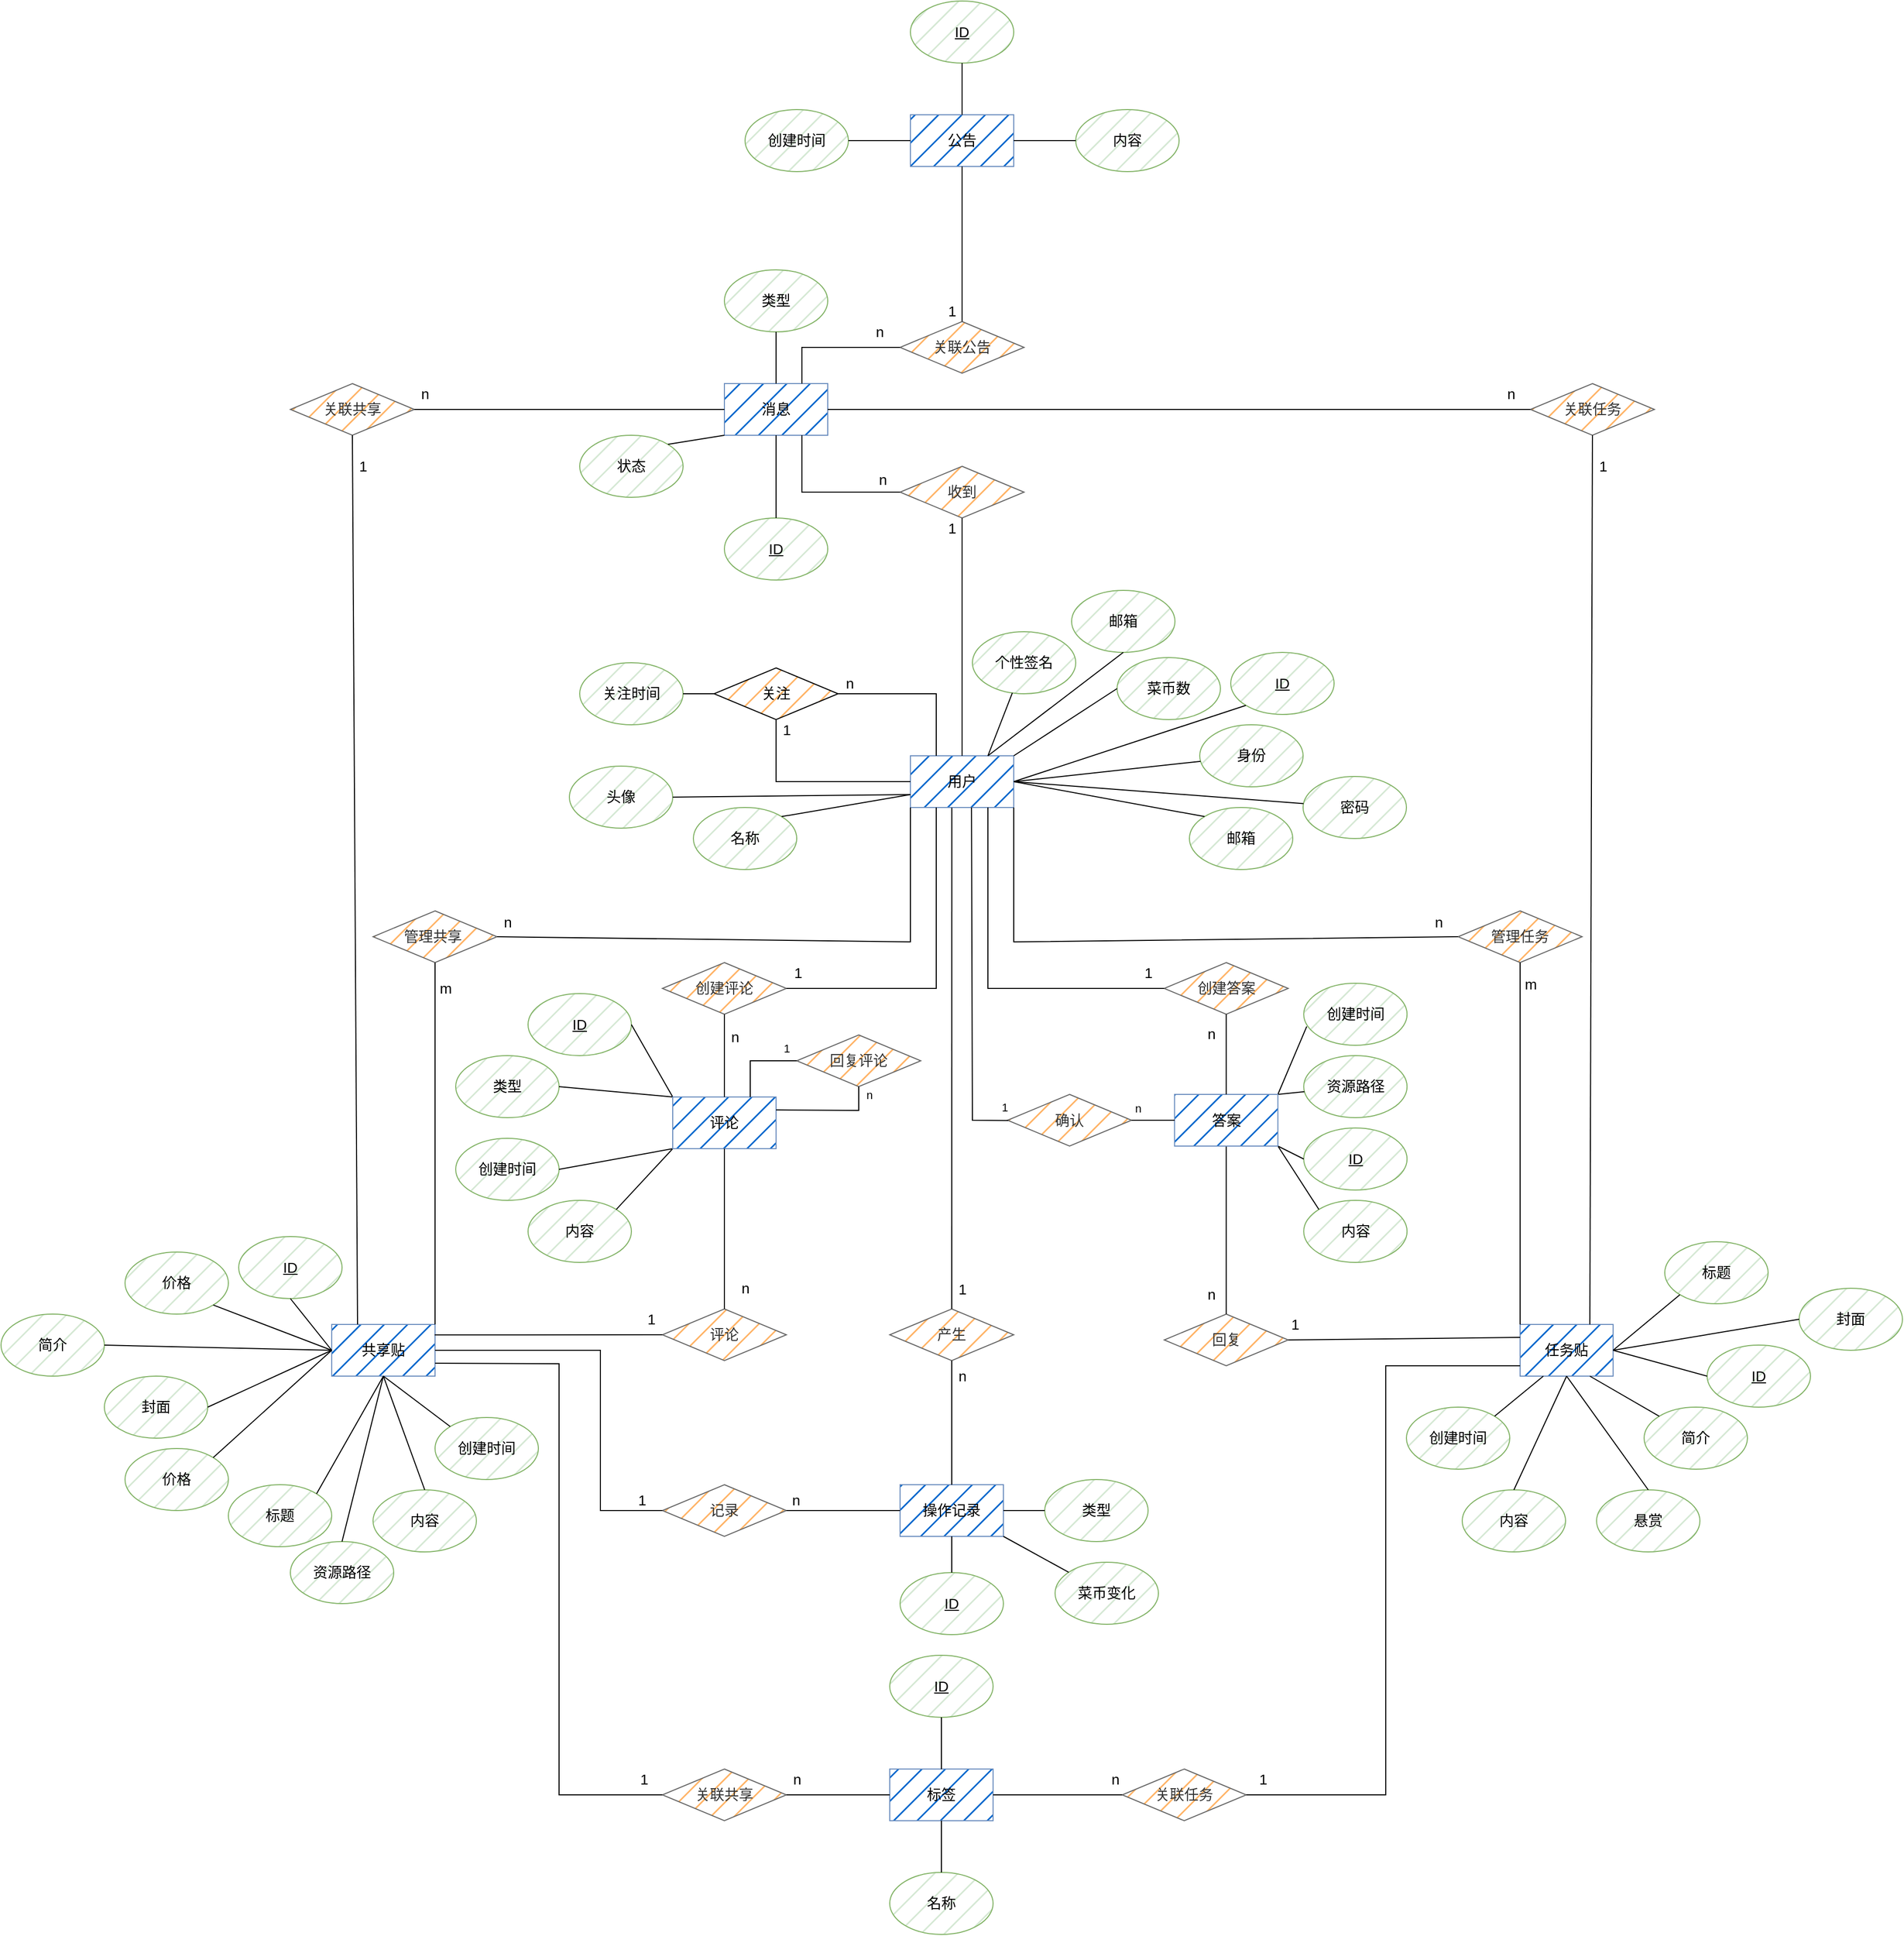 <mxfile version="25.0.1">
  <diagram name="第 1 页" id="lEoJY4vEKz3rgUccrXzJ">
    <mxGraphModel dx="2901" dy="2309" grid="1" gridSize="10" guides="1" tooltips="1" connect="1" arrows="1" fold="1" page="1" pageScale="1" pageWidth="827" pageHeight="1169" math="0" shadow="0">
      <root>
        <mxCell id="0" />
        <mxCell id="1" parent="0" />
        <mxCell id="BJYVsuKNDV1E6xhOOfb5-1" value="&lt;font style=&quot;font-size: 14px;&quot;&gt;用户&lt;/font&gt;" style="rounded=0;whiteSpace=wrap;html=1;fillColor=#0066CC;strokeColor=#6c8ebf;fillStyle=hatch;" parent="1" vertex="1">
          <mxGeometry x="260" y="120" width="100" height="50" as="geometry" />
        </mxCell>
        <mxCell id="BJYVsuKNDV1E6xhOOfb5-2" value="&lt;font style=&quot;font-size: 14px;&quot;&gt;名称&lt;/font&gt;" style="ellipse;whiteSpace=wrap;html=1;fillColor=#d5e8d4;strokeColor=#82b366;fillStyle=hatch;" parent="1" vertex="1">
          <mxGeometry x="50" y="170" width="100" height="60" as="geometry" />
        </mxCell>
        <mxCell id="BJYVsuKNDV1E6xhOOfb5-4" value="&lt;font style=&quot;font-size: 14px;&quot;&gt;邮箱&lt;/font&gt;" style="ellipse;whiteSpace=wrap;html=1;fillColor=#d5e8d4;strokeColor=#82b366;fillStyle=hatch;" parent="1" vertex="1">
          <mxGeometry x="530" y="170" width="100" height="60" as="geometry" />
        </mxCell>
        <mxCell id="BJYVsuKNDV1E6xhOOfb5-5" value="&lt;font style=&quot;font-size: 14px;&quot;&gt;密码&lt;/font&gt;" style="ellipse;whiteSpace=wrap;html=1;fillColor=#d5e8d4;strokeColor=#82b366;fillStyle=hatch;" parent="1" vertex="1">
          <mxGeometry x="640" y="140" width="100" height="60" as="geometry" />
        </mxCell>
        <mxCell id="BJYVsuKNDV1E6xhOOfb5-6" value="&lt;font style=&quot;font-size: 14px;&quot;&gt;邮箱&lt;/font&gt;" style="ellipse;whiteSpace=wrap;html=1;fillColor=#d5e8d4;strokeColor=#82b366;fillStyle=hatch;" parent="1" vertex="1">
          <mxGeometry x="416" y="-40" width="100" height="60" as="geometry" />
        </mxCell>
        <mxCell id="BJYVsuKNDV1E6xhOOfb5-7" value="&lt;font style=&quot;font-size: 14px;&quot;&gt;菜币数&lt;/font&gt;" style="ellipse;whiteSpace=wrap;html=1;fillColor=#d5e8d4;strokeColor=#82b366;fillStyle=hatch;" parent="1" vertex="1">
          <mxGeometry x="460" y="25" width="100" height="60" as="geometry" />
        </mxCell>
        <mxCell id="BJYVsuKNDV1E6xhOOfb5-8" value="&lt;font style=&quot;font-size: 14px;&quot;&gt;个性签名&lt;/font&gt;" style="ellipse;whiteSpace=wrap;html=1;fillColor=#d5e8d4;strokeColor=#82b366;fillStyle=hatch;" parent="1" vertex="1">
          <mxGeometry x="320" width="100" height="60" as="geometry" />
        </mxCell>
        <mxCell id="BJYVsuKNDV1E6xhOOfb5-9" value="&lt;font style=&quot;font-size: 14px;&quot;&gt;身份&lt;/font&gt;" style="ellipse;whiteSpace=wrap;html=1;fillColor=#d5e8d4;strokeColor=#82b366;fillStyle=hatch;" parent="1" vertex="1">
          <mxGeometry x="540" y="90" width="100" height="60" as="geometry" />
        </mxCell>
        <mxCell id="BJYVsuKNDV1E6xhOOfb5-10" value="&lt;font style=&quot;font-size: 14px;&quot;&gt;头像&lt;/font&gt;" style="ellipse;whiteSpace=wrap;html=1;fillColor=#d5e8d4;strokeColor=#82b366;fillStyle=hatch;" parent="1" vertex="1">
          <mxGeometry x="-70" y="130" width="100" height="60" as="geometry" />
        </mxCell>
        <mxCell id="BJYVsuKNDV1E6xhOOfb5-11" value="&lt;font style=&quot;font-size: 14px;&quot;&gt;消息&lt;/font&gt;" style="rounded=0;whiteSpace=wrap;html=1;fillColor=#0066CC;strokeColor=#6c8ebf;fillStyle=hatch;" parent="1" vertex="1">
          <mxGeometry x="80" y="-240" width="100" height="50" as="geometry" />
        </mxCell>
        <mxCell id="BJYVsuKNDV1E6xhOOfb5-12" value="&lt;font style=&quot;font-size: 14px;&quot;&gt;&lt;u&gt;ID&lt;/u&gt;&lt;/font&gt;" style="ellipse;whiteSpace=wrap;html=1;fillColor=#d5e8d4;strokeColor=#82b366;fillStyle=hatch;" parent="1" vertex="1">
          <mxGeometry x="570" y="20" width="100" height="60" as="geometry" />
        </mxCell>
        <mxCell id="BJYVsuKNDV1E6xhOOfb5-14" value="&lt;font style=&quot;font-size: 14px;&quot;&gt;类型&lt;/font&gt;" style="ellipse;whiteSpace=wrap;html=1;fillColor=#d5e8d4;strokeColor=#82b366;fillStyle=hatch;" parent="1" vertex="1">
          <mxGeometry x="80" y="-350" width="100" height="60" as="geometry" />
        </mxCell>
        <mxCell id="BJYVsuKNDV1E6xhOOfb5-15" value="&lt;font style=&quot;font-size: 14px;&quot;&gt;状态&lt;/font&gt;" style="ellipse;whiteSpace=wrap;html=1;fillColor=#d5e8d4;strokeColor=#82b366;fillStyle=hatch;" parent="1" vertex="1">
          <mxGeometry x="-60" y="-190" width="100" height="60" as="geometry" />
        </mxCell>
        <mxCell id="BJYVsuKNDV1E6xhOOfb5-17" value="&lt;font style=&quot;font-size: 14px;&quot;&gt;公告&lt;/font&gt;" style="rounded=0;whiteSpace=wrap;html=1;fillColor=#0066CC;strokeColor=#6c8ebf;fillStyle=hatch;" parent="1" vertex="1">
          <mxGeometry x="260" y="-500" width="100" height="50" as="geometry" />
        </mxCell>
        <mxCell id="BJYVsuKNDV1E6xhOOfb5-18" value="&lt;font style=&quot;font-size: 14px;&quot;&gt;&lt;u&gt;ID&lt;/u&gt;&lt;/font&gt;" style="ellipse;whiteSpace=wrap;html=1;fillColor=#d5e8d4;strokeColor=#82b366;fillStyle=hatch;" parent="1" vertex="1">
          <mxGeometry x="260" y="-610" width="100" height="60" as="geometry" />
        </mxCell>
        <mxCell id="BJYVsuKNDV1E6xhOOfb5-19" value="&lt;font style=&quot;font-size: 14px;&quot;&gt;内容&lt;/font&gt;" style="ellipse;whiteSpace=wrap;html=1;fillColor=#d5e8d4;strokeColor=#82b366;fillStyle=hatch;" parent="1" vertex="1">
          <mxGeometry x="420" y="-505" width="100" height="60" as="geometry" />
        </mxCell>
        <mxCell id="BJYVsuKNDV1E6xhOOfb5-20" value="&lt;font style=&quot;font-size: 14px;&quot;&gt;创建时间&lt;/font&gt;" style="ellipse;whiteSpace=wrap;html=1;fillColor=#d5e8d4;strokeColor=#82b366;fillStyle=hatch;" parent="1" vertex="1">
          <mxGeometry x="100" y="-505" width="100" height="60" as="geometry" />
        </mxCell>
        <mxCell id="BJYVsuKNDV1E6xhOOfb5-21" value="&lt;font style=&quot;font-size: 14px;&quot;&gt;标签&lt;/font&gt;" style="rounded=0;whiteSpace=wrap;html=1;fillColor=#0066CC;strokeColor=#6c8ebf;fillStyle=hatch;" parent="1" vertex="1">
          <mxGeometry x="240" y="1100" width="100" height="50" as="geometry" />
        </mxCell>
        <mxCell id="BJYVsuKNDV1E6xhOOfb5-22" value="&lt;font style=&quot;font-size: 14px;&quot;&gt;&lt;u&gt;ID&lt;/u&gt;&lt;/font&gt;" style="ellipse;whiteSpace=wrap;html=1;fillColor=#d5e8d4;strokeColor=#82b366;fillStyle=hatch;" parent="1" vertex="1">
          <mxGeometry x="240" y="990" width="100" height="60" as="geometry" />
        </mxCell>
        <mxCell id="BJYVsuKNDV1E6xhOOfb5-23" value="&lt;font style=&quot;font-size: 14px;&quot;&gt;名称&lt;/font&gt;" style="ellipse;whiteSpace=wrap;html=1;fillColor=#d5e8d4;strokeColor=#82b366;fillStyle=hatch;" parent="1" vertex="1">
          <mxGeometry x="240" y="1200" width="100" height="60" as="geometry" />
        </mxCell>
        <mxCell id="BJYVsuKNDV1E6xhOOfb5-24" value="&lt;font style=&quot;font-size: 14px;&quot;&gt;共享贴&lt;/font&gt;" style="rounded=0;whiteSpace=wrap;html=1;fillColor=#0066CC;strokeColor=#6c8ebf;fillStyle=hatch;" parent="1" vertex="1">
          <mxGeometry x="-300" y="670" width="100" height="50" as="geometry" />
        </mxCell>
        <mxCell id="BJYVsuKNDV1E6xhOOfb5-25" value="&lt;font style=&quot;font-size: 14px;&quot;&gt;&lt;u&gt;ID&lt;/u&gt;&lt;/font&gt;" style="ellipse;whiteSpace=wrap;html=1;fillColor=#d5e8d4;strokeColor=#82b366;fillStyle=hatch;" parent="1" vertex="1">
          <mxGeometry x="-390" y="585" width="100" height="60" as="geometry" />
        </mxCell>
        <mxCell id="BJYVsuKNDV1E6xhOOfb5-26" value="&lt;font style=&quot;font-size: 14px;&quot;&gt;标题&lt;/font&gt;" style="ellipse;whiteSpace=wrap;html=1;fillColor=#d5e8d4;strokeColor=#82b366;fillStyle=hatch;" parent="1" vertex="1">
          <mxGeometry x="-400" y="825" width="100" height="60" as="geometry" />
        </mxCell>
        <mxCell id="BJYVsuKNDV1E6xhOOfb5-27" value="&lt;font style=&quot;font-size: 14px;&quot;&gt;价格&lt;/font&gt;" style="ellipse;whiteSpace=wrap;html=1;fillColor=#d5e8d4;strokeColor=#82b366;fillStyle=hatch;" parent="1" vertex="1">
          <mxGeometry x="-500" y="600" width="100" height="60" as="geometry" />
        </mxCell>
        <mxCell id="BJYVsuKNDV1E6xhOOfb5-28" value="&lt;font style=&quot;font-size: 14px;&quot;&gt;内容&lt;/font&gt;" style="ellipse;whiteSpace=wrap;html=1;fillColor=#d5e8d4;strokeColor=#82b366;fillStyle=hatch;" parent="1" vertex="1">
          <mxGeometry x="-260" y="830" width="100" height="60" as="geometry" />
        </mxCell>
        <mxCell id="BJYVsuKNDV1E6xhOOfb5-29" value="&lt;font style=&quot;font-size: 14px;&quot;&gt;价格&lt;/font&gt;" style="ellipse;whiteSpace=wrap;html=1;fillColor=#d5e8d4;strokeColor=#82b366;fillStyle=hatch;" parent="1" vertex="1">
          <mxGeometry x="-500" y="790" width="100" height="60" as="geometry" />
        </mxCell>
        <mxCell id="BJYVsuKNDV1E6xhOOfb5-33" value="&lt;font style=&quot;font-size: 14px;&quot;&gt;简介&lt;/font&gt;" style="ellipse;whiteSpace=wrap;html=1;fillColor=#d5e8d4;strokeColor=#82b366;fillStyle=hatch;" parent="1" vertex="1">
          <mxGeometry x="-620" y="660" width="100" height="60" as="geometry" />
        </mxCell>
        <mxCell id="BJYVsuKNDV1E6xhOOfb5-34" value="&lt;font style=&quot;font-size: 14px;&quot;&gt;资源路径&lt;/font&gt;" style="ellipse;whiteSpace=wrap;html=1;fillColor=#d5e8d4;strokeColor=#82b366;fillStyle=hatch;" parent="1" vertex="1">
          <mxGeometry x="-340" y="880" width="100" height="60" as="geometry" />
        </mxCell>
        <mxCell id="BJYVsuKNDV1E6xhOOfb5-37" value="&lt;font style=&quot;font-size: 14px;&quot;&gt;&lt;u&gt;ID&lt;/u&gt;&lt;/font&gt;" style="ellipse;whiteSpace=wrap;html=1;fillColor=#d5e8d4;strokeColor=#82b366;fillStyle=hatch;" parent="1" vertex="1">
          <mxGeometry x="-110" y="350" width="100" height="60" as="geometry" />
        </mxCell>
        <mxCell id="BJYVsuKNDV1E6xhOOfb5-38" value="&lt;font style=&quot;font-size: 14px;&quot;&gt;类型&lt;/font&gt;" style="ellipse;whiteSpace=wrap;html=1;fillColor=#d5e8d4;strokeColor=#82b366;fillStyle=hatch;" parent="1" vertex="1">
          <mxGeometry x="-180" y="410" width="100" height="60" as="geometry" />
        </mxCell>
        <mxCell id="BJYVsuKNDV1E6xhOOfb5-39" value="&lt;font style=&quot;font-size: 14px;&quot;&gt;创建时间&lt;/font&gt;" style="ellipse;whiteSpace=wrap;html=1;fillColor=#d5e8d4;strokeColor=#82b366;fillStyle=hatch;" parent="1" vertex="1">
          <mxGeometry x="-180" y="490" width="100" height="60" as="geometry" />
        </mxCell>
        <mxCell id="BJYVsuKNDV1E6xhOOfb5-40" value="&lt;font style=&quot;font-size: 14px;&quot;&gt;内容&lt;/font&gt;" style="ellipse;whiteSpace=wrap;html=1;fillColor=#d5e8d4;strokeColor=#82b366;fillStyle=hatch;" parent="1" vertex="1">
          <mxGeometry x="-110" y="550" width="100" height="60" as="geometry" />
        </mxCell>
        <mxCell id="BJYVsuKNDV1E6xhOOfb5-41" value="&lt;font style=&quot;font-size: 14px;&quot;&gt;任务贴&lt;/font&gt;" style="rounded=0;whiteSpace=wrap;html=1;fillColor=#0066CC;strokeColor=#6c8ebf;fillStyle=hatch;" parent="1" vertex="1">
          <mxGeometry x="850" y="670" width="90" height="50" as="geometry" />
        </mxCell>
        <mxCell id="BJYVsuKNDV1E6xhOOfb5-42" value="&lt;font style=&quot;font-size: 14px;&quot;&gt;&lt;u&gt;ID&lt;/u&gt;&lt;/font&gt;" style="ellipse;whiteSpace=wrap;html=1;fillColor=#d5e8d4;strokeColor=#82b366;fillStyle=hatch;" parent="1" vertex="1">
          <mxGeometry x="1031" y="690" width="100" height="60" as="geometry" />
        </mxCell>
        <mxCell id="BJYVsuKNDV1E6xhOOfb5-43" value="&lt;font style=&quot;font-size: 14px;&quot;&gt;标题&lt;/font&gt;" style="ellipse;whiteSpace=wrap;html=1;fillColor=#d5e8d4;strokeColor=#82b366;fillStyle=hatch;" parent="1" vertex="1">
          <mxGeometry x="990" y="590" width="100" height="60" as="geometry" />
        </mxCell>
        <mxCell id="BJYVsuKNDV1E6xhOOfb5-44" value="&lt;font style=&quot;font-size: 14px;&quot;&gt;悬赏&lt;/font&gt;" style="ellipse;whiteSpace=wrap;html=1;fillColor=#d5e8d4;strokeColor=#82b366;fillStyle=hatch;" parent="1" vertex="1">
          <mxGeometry x="924" y="830" width="100" height="60" as="geometry" />
        </mxCell>
        <mxCell id="BJYVsuKNDV1E6xhOOfb5-45" value="&lt;font style=&quot;font-size: 14px;&quot;&gt;内容&lt;/font&gt;" style="ellipse;whiteSpace=wrap;html=1;fillColor=#d5e8d4;strokeColor=#82b366;fillStyle=hatch;" parent="1" vertex="1">
          <mxGeometry x="794" y="830" width="100" height="60" as="geometry" />
        </mxCell>
        <mxCell id="BJYVsuKNDV1E6xhOOfb5-46" value="&lt;font style=&quot;font-size: 14px;&quot;&gt;创建时间&lt;/font&gt;" style="ellipse;whiteSpace=wrap;html=1;fillColor=#d5e8d4;strokeColor=#82b366;fillStyle=hatch;" parent="1" vertex="1">
          <mxGeometry x="740" y="750" width="100" height="60" as="geometry" />
        </mxCell>
        <mxCell id="BJYVsuKNDV1E6xhOOfb5-50" value="&lt;font style=&quot;font-size: 14px;&quot;&gt;简介&lt;/font&gt;" style="ellipse;whiteSpace=wrap;html=1;fillColor=#d5e8d4;strokeColor=#82b366;fillStyle=hatch;" parent="1" vertex="1">
          <mxGeometry x="970" y="750" width="100" height="60" as="geometry" />
        </mxCell>
        <mxCell id="BJYVsuKNDV1E6xhOOfb5-53" value="&lt;font style=&quot;font-size: 14px;&quot;&gt;封面&lt;/font&gt;" style="ellipse;whiteSpace=wrap;html=1;fillColor=#d5e8d4;strokeColor=#82b366;fillStyle=hatch;" parent="1" vertex="1">
          <mxGeometry x="-520" y="720" width="100" height="60" as="geometry" />
        </mxCell>
        <mxCell id="BJYVsuKNDV1E6xhOOfb5-54" value="&lt;font style=&quot;font-size: 14px;&quot;&gt;封面&lt;/font&gt;" style="ellipse;whiteSpace=wrap;html=1;fillColor=#d5e8d4;strokeColor=#82b366;fillStyle=hatch;" parent="1" vertex="1">
          <mxGeometry x="1120" y="635" width="100" height="60" as="geometry" />
        </mxCell>
        <mxCell id="BJYVsuKNDV1E6xhOOfb5-55" value="&lt;font style=&quot;font-size: 14px;&quot;&gt;创建时间&lt;/font&gt;" style="ellipse;whiteSpace=wrap;html=1;fillColor=#d5e8d4;strokeColor=#82b366;fillStyle=hatch;" parent="1" vertex="1">
          <mxGeometry x="-200" y="760" width="100" height="60" as="geometry" />
        </mxCell>
        <mxCell id="BJYVsuKNDV1E6xhOOfb5-61" value="" style="endArrow=none;html=1;rounded=0;entryX=0;entryY=0.5;entryDx=0;entryDy=0;" parent="1" source="BJYVsuKNDV1E6xhOOfb5-20" target="BJYVsuKNDV1E6xhOOfb5-17" edge="1">
          <mxGeometry width="50" height="50" relative="1" as="geometry">
            <mxPoint x="220" y="-390" as="sourcePoint" />
            <mxPoint x="270" y="-440" as="targetPoint" />
          </mxGeometry>
        </mxCell>
        <mxCell id="BJYVsuKNDV1E6xhOOfb5-62" value="" style="endArrow=none;html=1;rounded=0;entryX=0.5;entryY=1;entryDx=0;entryDy=0;exitX=0.5;exitY=0;exitDx=0;exitDy=0;" parent="1" source="BJYVsuKNDV1E6xhOOfb5-17" target="BJYVsuKNDV1E6xhOOfb5-18" edge="1">
          <mxGeometry width="50" height="50" relative="1" as="geometry">
            <mxPoint x="320" y="-390" as="sourcePoint" />
            <mxPoint x="320" y="-440" as="targetPoint" />
          </mxGeometry>
        </mxCell>
        <mxCell id="BJYVsuKNDV1E6xhOOfb5-63" value="" style="endArrow=none;html=1;rounded=0;entryX=0;entryY=0.5;entryDx=0;entryDy=0;exitX=1;exitY=0.5;exitDx=0;exitDy=0;" parent="1" source="BJYVsuKNDV1E6xhOOfb5-17" target="BJYVsuKNDV1E6xhOOfb5-19" edge="1">
          <mxGeometry width="50" height="50" relative="1" as="geometry">
            <mxPoint x="320" y="-490" as="sourcePoint" />
            <mxPoint x="320" y="-540" as="targetPoint" />
          </mxGeometry>
        </mxCell>
        <mxCell id="BJYVsuKNDV1E6xhOOfb5-64" value="&lt;font style=&quot;font-size: 14px;&quot;&gt;&lt;u&gt;ID&lt;/u&gt;&lt;/font&gt;" style="ellipse;whiteSpace=wrap;html=1;fillColor=#d5e8d4;strokeColor=#82b366;fillStyle=hatch;" parent="1" vertex="1">
          <mxGeometry x="80" y="-110" width="100" height="60" as="geometry" />
        </mxCell>
        <mxCell id="BJYVsuKNDV1E6xhOOfb5-66" value="" style="endArrow=none;html=1;rounded=0;entryX=0.5;entryY=0;entryDx=0;entryDy=0;exitX=0.5;exitY=1;exitDx=0;exitDy=0;" parent="1" source="BJYVsuKNDV1E6xhOOfb5-14" target="BJYVsuKNDV1E6xhOOfb5-11" edge="1">
          <mxGeometry width="50" height="50" relative="1" as="geometry">
            <mxPoint x="60" y="-280" as="sourcePoint" />
            <mxPoint x="140" y="-230" as="targetPoint" />
          </mxGeometry>
        </mxCell>
        <mxCell id="BJYVsuKNDV1E6xhOOfb5-67" value="" style="endArrow=none;html=1;rounded=0;entryX=0.5;entryY=1;entryDx=0;entryDy=0;exitX=0.5;exitY=0;exitDx=0;exitDy=0;" parent="1" source="BJYVsuKNDV1E6xhOOfb5-64" target="BJYVsuKNDV1E6xhOOfb5-11" edge="1">
          <mxGeometry width="50" height="50" relative="1" as="geometry">
            <mxPoint x="210" y="-280" as="sourcePoint" />
            <mxPoint x="140" y="-230" as="targetPoint" />
          </mxGeometry>
        </mxCell>
        <mxCell id="BJYVsuKNDV1E6xhOOfb5-68" value="" style="endArrow=none;html=1;rounded=0;entryX=1;entryY=0;entryDx=0;entryDy=0;exitX=0;exitY=1;exitDx=0;exitDy=0;" parent="1" source="BJYVsuKNDV1E6xhOOfb5-11" target="BJYVsuKNDV1E6xhOOfb5-15" edge="1">
          <mxGeometry width="50" height="50" relative="1" as="geometry">
            <mxPoint x="250" y="-205" as="sourcePoint" />
            <mxPoint x="190" y="-205" as="targetPoint" />
          </mxGeometry>
        </mxCell>
        <mxCell id="BJYVsuKNDV1E6xhOOfb5-69" value="&lt;font style=&quot;font-size: 14px;&quot;&gt;收到&lt;/font&gt;" style="rhombus;whiteSpace=wrap;html=1;fillColor=#FFB366;fontColor=#333333;strokeColor=#666666;fillStyle=hatch;" parent="1" vertex="1">
          <mxGeometry x="250" y="-160" width="120" height="50" as="geometry" />
        </mxCell>
        <mxCell id="BJYVsuKNDV1E6xhOOfb5-70" value="" style="endArrow=none;html=1;rounded=0;exitX=0;exitY=0.5;exitDx=0;exitDy=0;entryX=0.75;entryY=1;entryDx=0;entryDy=0;" parent="1" source="BJYVsuKNDV1E6xhOOfb5-69" target="BJYVsuKNDV1E6xhOOfb5-11" edge="1">
          <mxGeometry width="50" height="50" relative="1" as="geometry">
            <mxPoint x="690" y="62.5" as="sourcePoint" />
            <mxPoint x="200" y="-205" as="targetPoint" />
            <Array as="points">
              <mxPoint x="155" y="-135" />
            </Array>
          </mxGeometry>
        </mxCell>
        <mxCell id="BJYVsuKNDV1E6xhOOfb5-75" value="&lt;font style=&quot;font-size: 14px;&quot;&gt;n&lt;/font&gt;" style="edgeLabel;html=1;align=center;verticalAlign=middle;resizable=0;points=[];" parent="BJYVsuKNDV1E6xhOOfb5-70" vertex="1" connectable="0">
          <mxGeometry x="-0.08" y="-1" relative="1" as="geometry">
            <mxPoint x="52" y="-11" as="offset" />
          </mxGeometry>
        </mxCell>
        <mxCell id="BJYVsuKNDV1E6xhOOfb5-71" value="" style="endArrow=none;html=1;rounded=0;exitX=0.5;exitY=0;exitDx=0;exitDy=0;entryX=0.5;entryY=1;entryDx=0;entryDy=0;" parent="1" source="BJYVsuKNDV1E6xhOOfb5-1" target="BJYVsuKNDV1E6xhOOfb5-69" edge="1">
          <mxGeometry width="50" height="50" relative="1" as="geometry">
            <mxPoint x="-270.5" y="480" as="sourcePoint" />
            <mxPoint x="-250" y="440" as="targetPoint" />
          </mxGeometry>
        </mxCell>
        <mxCell id="BJYVsuKNDV1E6xhOOfb5-77" value="&lt;font style=&quot;font-size: 14px;&quot;&gt;1&lt;/font&gt;" style="edgeLabel;html=1;align=center;verticalAlign=middle;resizable=0;points=[];" parent="BJYVsuKNDV1E6xhOOfb5-71" vertex="1" connectable="0">
          <mxGeometry x="0.053" y="-1" relative="1" as="geometry">
            <mxPoint x="-11" y="-99" as="offset" />
          </mxGeometry>
        </mxCell>
        <mxCell id="BJYVsuKNDV1E6xhOOfb5-72" value="" style="endArrow=none;html=1;rounded=0;exitX=1;exitY=0;exitDx=0;exitDy=0;entryX=0;entryY=0.75;entryDx=0;entryDy=0;" parent="1" source="BJYVsuKNDV1E6xhOOfb5-2" target="BJYVsuKNDV1E6xhOOfb5-1" edge="1">
          <mxGeometry width="50" height="50" relative="1" as="geometry">
            <mxPoint x="210" y="95" as="sourcePoint" />
            <mxPoint x="260" y="160" as="targetPoint" />
          </mxGeometry>
        </mxCell>
        <mxCell id="BJYVsuKNDV1E6xhOOfb5-78" value="" style="endArrow=none;html=1;rounded=0;exitX=0;exitY=0;exitDx=0;exitDy=0;entryX=1;entryY=0.5;entryDx=0;entryDy=0;" parent="1" source="BJYVsuKNDV1E6xhOOfb5-4" target="BJYVsuKNDV1E6xhOOfb5-1" edge="1">
          <mxGeometry width="50" height="50" relative="1" as="geometry">
            <mxPoint x="690" y="120" as="sourcePoint" />
            <mxPoint x="400" y="180" as="targetPoint" />
          </mxGeometry>
        </mxCell>
        <mxCell id="BJYVsuKNDV1E6xhOOfb5-79" value="" style="endArrow=none;html=1;rounded=0;entryX=1;entryY=0.5;entryDx=0;entryDy=0;" parent="1" source="BJYVsuKNDV1E6xhOOfb5-5" target="BJYVsuKNDV1E6xhOOfb5-1" edge="1">
          <mxGeometry width="50" height="50" relative="1" as="geometry">
            <mxPoint x="690" y="120" as="sourcePoint" />
            <mxPoint x="740" y="70" as="targetPoint" />
          </mxGeometry>
        </mxCell>
        <mxCell id="BJYVsuKNDV1E6xhOOfb5-80" value="" style="endArrow=none;html=1;rounded=0;entryX=1;entryY=0.5;entryDx=0;entryDy=0;" parent="1" source="BJYVsuKNDV1E6xhOOfb5-9" target="BJYVsuKNDV1E6xhOOfb5-1" edge="1">
          <mxGeometry width="50" height="50" relative="1" as="geometry">
            <mxPoint x="690" y="120" as="sourcePoint" />
            <mxPoint x="310" y="170" as="targetPoint" />
          </mxGeometry>
        </mxCell>
        <mxCell id="BJYVsuKNDV1E6xhOOfb5-81" value="" style="endArrow=none;html=1;rounded=0;exitX=0;exitY=1;exitDx=0;exitDy=0;entryX=1;entryY=0.5;entryDx=0;entryDy=0;" parent="1" source="BJYVsuKNDV1E6xhOOfb5-12" target="BJYVsuKNDV1E6xhOOfb5-1" edge="1">
          <mxGeometry width="50" height="50" relative="1" as="geometry">
            <mxPoint x="690" y="120" as="sourcePoint" />
            <mxPoint x="740" y="70" as="targetPoint" />
          </mxGeometry>
        </mxCell>
        <mxCell id="BJYVsuKNDV1E6xhOOfb5-82" value="" style="endArrow=none;html=1;rounded=0;exitX=0;exitY=0.75;exitDx=0;exitDy=0;entryX=1;entryY=0.5;entryDx=0;entryDy=0;" parent="1" source="BJYVsuKNDV1E6xhOOfb5-1" target="BJYVsuKNDV1E6xhOOfb5-10" edge="1">
          <mxGeometry width="50" height="50" relative="1" as="geometry">
            <mxPoint x="690" y="120" as="sourcePoint" />
            <mxPoint x="740" y="70" as="targetPoint" />
          </mxGeometry>
        </mxCell>
        <mxCell id="BJYVsuKNDV1E6xhOOfb5-83" value="" style="endArrow=none;html=1;rounded=0;exitX=1;exitY=0;exitDx=0;exitDy=0;entryX=0;entryY=0.5;entryDx=0;entryDy=0;" parent="1" source="BJYVsuKNDV1E6xhOOfb5-1" target="BJYVsuKNDV1E6xhOOfb5-7" edge="1">
          <mxGeometry width="50" height="50" relative="1" as="geometry">
            <mxPoint x="690" y="120" as="sourcePoint" />
            <mxPoint x="740" y="70" as="targetPoint" />
          </mxGeometry>
        </mxCell>
        <mxCell id="BJYVsuKNDV1E6xhOOfb5-84" value="" style="endArrow=none;html=1;rounded=0;exitX=0.75;exitY=0;exitDx=0;exitDy=0;entryX=0.5;entryY=1;entryDx=0;entryDy=0;" parent="1" source="BJYVsuKNDV1E6xhOOfb5-1" target="BJYVsuKNDV1E6xhOOfb5-6" edge="1">
          <mxGeometry width="50" height="50" relative="1" as="geometry">
            <mxPoint x="690" y="120" as="sourcePoint" />
            <mxPoint x="740" y="70" as="targetPoint" />
          </mxGeometry>
        </mxCell>
        <mxCell id="BJYVsuKNDV1E6xhOOfb5-85" value="" style="endArrow=none;html=1;rounded=0;exitX=0.75;exitY=0;exitDx=0;exitDy=0;" parent="1" source="BJYVsuKNDV1E6xhOOfb5-1" target="BJYVsuKNDV1E6xhOOfb5-8" edge="1">
          <mxGeometry width="50" height="50" relative="1" as="geometry">
            <mxPoint x="690" y="120" as="sourcePoint" />
            <mxPoint x="360" y="70" as="targetPoint" />
          </mxGeometry>
        </mxCell>
        <mxCell id="BJYVsuKNDV1E6xhOOfb5-95" value="" style="endArrow=none;html=1;rounded=0;exitX=0;exitY=0.5;exitDx=0;exitDy=0;entryX=1;entryY=0.5;entryDx=0;entryDy=0;" parent="1" source="BJYVsuKNDV1E6xhOOfb5-42" target="BJYVsuKNDV1E6xhOOfb5-41" edge="1">
          <mxGeometry width="50" height="50" relative="1" as="geometry">
            <mxPoint x="810" y="480" as="sourcePoint" />
            <mxPoint x="860" y="430" as="targetPoint" />
          </mxGeometry>
        </mxCell>
        <mxCell id="BJYVsuKNDV1E6xhOOfb5-96" value="" style="endArrow=none;html=1;rounded=0;exitX=1;exitY=0;exitDx=0;exitDy=0;entryX=0.25;entryY=1;entryDx=0;entryDy=0;" parent="1" source="BJYVsuKNDV1E6xhOOfb5-46" target="BJYVsuKNDV1E6xhOOfb5-41" edge="1">
          <mxGeometry width="50" height="50" relative="1" as="geometry">
            <mxPoint x="810" y="480" as="sourcePoint" />
            <mxPoint x="860" y="430" as="targetPoint" />
          </mxGeometry>
        </mxCell>
        <mxCell id="BJYVsuKNDV1E6xhOOfb5-97" value="" style="endArrow=none;html=1;rounded=0;exitX=0;exitY=0.5;exitDx=0;exitDy=0;entryX=1;entryY=0.5;entryDx=0;entryDy=0;" parent="1" source="BJYVsuKNDV1E6xhOOfb5-54" target="BJYVsuKNDV1E6xhOOfb5-41" edge="1">
          <mxGeometry width="50" height="50" relative="1" as="geometry">
            <mxPoint x="810" y="480" as="sourcePoint" />
            <mxPoint x="860" y="430" as="targetPoint" />
          </mxGeometry>
        </mxCell>
        <mxCell id="BJYVsuKNDV1E6xhOOfb5-98" value="" style="endArrow=none;html=1;rounded=0;entryX=0;entryY=1;entryDx=0;entryDy=0;exitX=1;exitY=0.5;exitDx=0;exitDy=0;" parent="1" source="BJYVsuKNDV1E6xhOOfb5-41" target="BJYVsuKNDV1E6xhOOfb5-43" edge="1">
          <mxGeometry width="50" height="50" relative="1" as="geometry">
            <mxPoint x="920" y="680" as="sourcePoint" />
            <mxPoint x="860" y="430" as="targetPoint" />
          </mxGeometry>
        </mxCell>
        <mxCell id="BJYVsuKNDV1E6xhOOfb5-100" value="" style="endArrow=none;html=1;rounded=0;entryX=0;entryY=0;entryDx=0;entryDy=0;exitX=0.75;exitY=1;exitDx=0;exitDy=0;" parent="1" source="BJYVsuKNDV1E6xhOOfb5-41" target="BJYVsuKNDV1E6xhOOfb5-50" edge="1">
          <mxGeometry width="50" height="50" relative="1" as="geometry">
            <mxPoint x="810" y="480" as="sourcePoint" />
            <mxPoint x="860" y="430" as="targetPoint" />
          </mxGeometry>
        </mxCell>
        <mxCell id="BJYVsuKNDV1E6xhOOfb5-101" value="" style="endArrow=none;html=1;rounded=0;entryX=0.5;entryY=0;entryDx=0;entryDy=0;exitX=0.5;exitY=1;exitDx=0;exitDy=0;" parent="1" source="BJYVsuKNDV1E6xhOOfb5-41" target="BJYVsuKNDV1E6xhOOfb5-44" edge="1">
          <mxGeometry width="50" height="50" relative="1" as="geometry">
            <mxPoint x="810" y="480" as="sourcePoint" />
            <mxPoint x="860" y="430" as="targetPoint" />
          </mxGeometry>
        </mxCell>
        <mxCell id="BJYVsuKNDV1E6xhOOfb5-102" value="" style="endArrow=none;html=1;rounded=0;entryX=0.5;entryY=1;entryDx=0;entryDy=0;exitX=0.5;exitY=0;exitDx=0;exitDy=0;" parent="1" source="BJYVsuKNDV1E6xhOOfb5-45" target="BJYVsuKNDV1E6xhOOfb5-41" edge="1">
          <mxGeometry width="50" height="50" relative="1" as="geometry">
            <mxPoint x="810" y="480" as="sourcePoint" />
            <mxPoint x="860" y="430" as="targetPoint" />
          </mxGeometry>
        </mxCell>
        <mxCell id="BJYVsuKNDV1E6xhOOfb5-104" value="&lt;font style=&quot;font-size: 14px;&quot;&gt;回复&lt;/font&gt;" style="rhombus;whiteSpace=wrap;html=1;fillColor=#FFB366;fontColor=#333333;strokeColor=#666666;fillStyle=hatch;" parent="1" vertex="1">
          <mxGeometry x="505.62" y="660" width="120" height="50" as="geometry" />
        </mxCell>
        <mxCell id="BJYVsuKNDV1E6xhOOfb5-105" value="" style="endArrow=none;html=1;rounded=0;entryX=0.5;entryY=0;entryDx=0;entryDy=0;exitX=0.5;exitY=1;exitDx=0;exitDy=0;" parent="1" source="BJYVsuKNDV1E6xhOOfb5-22" target="BJYVsuKNDV1E6xhOOfb5-21" edge="1">
          <mxGeometry width="50" height="50" relative="1" as="geometry">
            <mxPoint x="-460" y="1535" as="sourcePoint" />
            <mxPoint x="-410" y="1485" as="targetPoint" />
          </mxGeometry>
        </mxCell>
        <mxCell id="BJYVsuKNDV1E6xhOOfb5-106" value="" style="endArrow=none;html=1;rounded=0;entryX=0.5;entryY=0;entryDx=0;entryDy=0;exitX=0.5;exitY=1;exitDx=0;exitDy=0;" parent="1" source="BJYVsuKNDV1E6xhOOfb5-21" target="BJYVsuKNDV1E6xhOOfb5-23" edge="1">
          <mxGeometry width="50" height="50" relative="1" as="geometry">
            <mxPoint x="-460" y="1535" as="sourcePoint" />
            <mxPoint x="-410" y="1485" as="targetPoint" />
          </mxGeometry>
        </mxCell>
        <mxCell id="BJYVsuKNDV1E6xhOOfb5-109" value="" style="endArrow=none;html=1;rounded=0;exitX=1;exitY=0;exitDx=0;exitDy=0;entryX=0;entryY=1;entryDx=0;entryDy=0;" parent="1" source="BJYVsuKNDV1E6xhOOfb5-40" target="BJYVsuKNDV1E6xhOOfb5-129" edge="1">
          <mxGeometry width="50" height="50" relative="1" as="geometry">
            <mxPoint x="350" y="425" as="sourcePoint" />
            <mxPoint x="75" y="465" as="targetPoint" />
          </mxGeometry>
        </mxCell>
        <mxCell id="BJYVsuKNDV1E6xhOOfb5-110" value="" style="endArrow=none;html=1;rounded=0;exitX=0;exitY=1;exitDx=0;exitDy=0;entryX=1;entryY=0.5;entryDx=0;entryDy=0;" parent="1" source="BJYVsuKNDV1E6xhOOfb5-129" target="BJYVsuKNDV1E6xhOOfb5-39" edge="1">
          <mxGeometry width="50" height="50" relative="1" as="geometry">
            <mxPoint x="75" y="465" as="sourcePoint" />
            <mxPoint x="400" y="375" as="targetPoint" />
          </mxGeometry>
        </mxCell>
        <mxCell id="BJYVsuKNDV1E6xhOOfb5-111" value="" style="endArrow=none;html=1;rounded=0;exitX=1;exitY=0.5;exitDx=0;exitDy=0;entryX=0;entryY=0;entryDx=0;entryDy=0;" parent="1" source="BJYVsuKNDV1E6xhOOfb5-37" target="BJYVsuKNDV1E6xhOOfb5-129" edge="1">
          <mxGeometry width="50" height="50" relative="1" as="geometry">
            <mxPoint x="350" y="425" as="sourcePoint" />
            <mxPoint x="75" y="415" as="targetPoint" />
          </mxGeometry>
        </mxCell>
        <mxCell id="BJYVsuKNDV1E6xhOOfb5-112" value="" style="endArrow=none;html=1;rounded=0;exitX=0;exitY=0;exitDx=0;exitDy=0;entryX=1;entryY=0.5;entryDx=0;entryDy=0;" parent="1" source="BJYVsuKNDV1E6xhOOfb5-129" target="BJYVsuKNDV1E6xhOOfb5-38" edge="1">
          <mxGeometry width="50" height="50" relative="1" as="geometry">
            <mxPoint x="75" y="415" as="sourcePoint" />
            <mxPoint x="400" y="375" as="targetPoint" />
          </mxGeometry>
        </mxCell>
        <mxCell id="BJYVsuKNDV1E6xhOOfb5-113" value="&lt;font style=&quot;font-size: 14px;&quot;&gt;关注&lt;/font&gt;" style="rhombus;whiteSpace=wrap;html=1;fillColor=#FFB366;fillStyle=hatch;" parent="1" vertex="1">
          <mxGeometry x="70" y="35" width="120" height="50" as="geometry" />
        </mxCell>
        <mxCell id="BJYVsuKNDV1E6xhOOfb5-121" value="" style="endArrow=none;html=1;rounded=0;entryX=0.25;entryY=0;entryDx=0;entryDy=0;exitX=1;exitY=0.5;exitDx=0;exitDy=0;" parent="1" source="BJYVsuKNDV1E6xhOOfb5-113" target="BJYVsuKNDV1E6xhOOfb5-1" edge="1">
          <mxGeometry width="50" height="50" relative="1" as="geometry">
            <mxPoint x="180" y="65" as="sourcePoint" />
            <mxPoint x="230" y="15" as="targetPoint" />
            <Array as="points">
              <mxPoint x="285" y="60" />
            </Array>
          </mxGeometry>
        </mxCell>
        <mxCell id="BJYVsuKNDV1E6xhOOfb5-122" value="&lt;font style=&quot;font-size: 14px;&quot;&gt;n&lt;/font&gt;" style="edgeLabel;html=1;align=center;verticalAlign=middle;resizable=0;points=[];" parent="BJYVsuKNDV1E6xhOOfb5-121" vertex="1" connectable="0">
          <mxGeometry x="-0.645" y="-1" relative="1" as="geometry">
            <mxPoint x="-17" y="-11" as="offset" />
          </mxGeometry>
        </mxCell>
        <mxCell id="BJYVsuKNDV1E6xhOOfb5-123" value="" style="endArrow=none;html=1;rounded=0;entryX=0;entryY=0.5;entryDx=0;entryDy=0;exitX=0.5;exitY=1;exitDx=0;exitDy=0;" parent="1" source="BJYVsuKNDV1E6xhOOfb5-113" target="BJYVsuKNDV1E6xhOOfb5-1" edge="1">
          <mxGeometry width="50" height="50" relative="1" as="geometry">
            <mxPoint x="117" y="125" as="sourcePoint" />
            <mxPoint x="167" y="75" as="targetPoint" />
            <Array as="points">
              <mxPoint x="130" y="145" />
            </Array>
          </mxGeometry>
        </mxCell>
        <mxCell id="BJYVsuKNDV1E6xhOOfb5-124" value="&lt;font style=&quot;font-size: 14px;&quot;&gt;1&lt;/font&gt;" style="edgeLabel;html=1;align=center;verticalAlign=middle;resizable=0;points=[];" parent="BJYVsuKNDV1E6xhOOfb5-123" vertex="1" connectable="0">
          <mxGeometry x="-0.747" y="-3" relative="1" as="geometry">
            <mxPoint x="13" y="-14" as="offset" />
          </mxGeometry>
        </mxCell>
        <mxCell id="BJYVsuKNDV1E6xhOOfb5-125" value="&lt;span style=&quot;font-size: 14px;&quot;&gt;关注时间&lt;/span&gt;" style="ellipse;whiteSpace=wrap;html=1;fillColor=#d5e8d4;strokeColor=#82b366;fillStyle=hatch;" parent="1" vertex="1">
          <mxGeometry x="-60" y="30" width="100" height="60" as="geometry" />
        </mxCell>
        <mxCell id="BJYVsuKNDV1E6xhOOfb5-127" value="" style="endArrow=none;html=1;rounded=0;exitX=1;exitY=0.5;exitDx=0;exitDy=0;entryX=0;entryY=0.5;entryDx=0;entryDy=0;" parent="1" source="BJYVsuKNDV1E6xhOOfb5-125" target="BJYVsuKNDV1E6xhOOfb5-113" edge="1">
          <mxGeometry width="50" height="50" relative="1" as="geometry">
            <mxPoint x="470" y="130" as="sourcePoint" />
            <mxPoint x="520" y="80" as="targetPoint" />
          </mxGeometry>
        </mxCell>
        <mxCell id="BJYVsuKNDV1E6xhOOfb5-129" value="&lt;font style=&quot;font-size: 14px;&quot;&gt;评论&lt;/font&gt;" style="rounded=0;whiteSpace=wrap;html=1;fillColor=#0066CC;strokeColor=#6c8ebf;fillStyle=hatch;" parent="1" vertex="1">
          <mxGeometry x="30" y="450" width="100" height="50" as="geometry" />
        </mxCell>
        <mxCell id="BJYVsuKNDV1E6xhOOfb5-130" value="&lt;font style=&quot;font-size: 14px;&quot;&gt;创建评论&lt;/font&gt;" style="rhombus;whiteSpace=wrap;html=1;fillColor=#FFB366;fontColor=#333333;strokeColor=#666666;fillStyle=hatch;" parent="1" vertex="1">
          <mxGeometry x="20" y="320" width="120" height="50" as="geometry" />
        </mxCell>
        <mxCell id="BJYVsuKNDV1E6xhOOfb5-131" value="" style="endArrow=none;html=1;rounded=0;exitX=0.5;exitY=1;exitDx=0;exitDy=0;entryX=0.5;entryY=0;entryDx=0;entryDy=0;" parent="1" source="BJYVsuKNDV1E6xhOOfb5-130" target="BJYVsuKNDV1E6xhOOfb5-129" edge="1">
          <mxGeometry width="50" height="50" relative="1" as="geometry">
            <mxPoint x="10" y="385" as="sourcePoint" />
            <mxPoint x="60" y="335" as="targetPoint" />
          </mxGeometry>
        </mxCell>
        <mxCell id="BJYVsuKNDV1E6xhOOfb5-134" value="&lt;font style=&quot;font-size: 14px;&quot;&gt;n&lt;/font&gt;" style="edgeLabel;html=1;align=center;verticalAlign=middle;resizable=0;points=[];" parent="BJYVsuKNDV1E6xhOOfb5-131" vertex="1" connectable="0">
          <mxGeometry x="-0.733" y="1" relative="1" as="geometry">
            <mxPoint x="9" y="11" as="offset" />
          </mxGeometry>
        </mxCell>
        <mxCell id="BJYVsuKNDV1E6xhOOfb5-136" value="&lt;font style=&quot;font-size: 14px;&quot;&gt;管理共享&amp;nbsp;&lt;/font&gt;" style="rhombus;whiteSpace=wrap;html=1;fillColor=#FFB366;fontColor=#333333;strokeColor=#666666;fillStyle=hatch;" parent="1" vertex="1">
          <mxGeometry x="-260" y="270" width="120" height="50" as="geometry" />
        </mxCell>
        <mxCell id="BJYVsuKNDV1E6xhOOfb5-144" value="" style="endArrow=none;html=1;rounded=0;entryX=0.5;entryY=0;entryDx=0;entryDy=0;exitX=0.5;exitY=1;exitDx=0;exitDy=0;" parent="1" source="BJYVsuKNDV1E6xhOOfb5-202" target="BJYVsuKNDV1E6xhOOfb5-104" edge="1">
          <mxGeometry width="50" height="50" relative="1" as="geometry">
            <mxPoint x="350.62" y="980" as="sourcePoint" />
            <mxPoint x="670.62" y="1425.75" as="targetPoint" />
          </mxGeometry>
        </mxCell>
        <mxCell id="BJYVsuKNDV1E6xhOOfb5-146" value="&lt;font style=&quot;font-size: 14px;&quot;&gt;n&lt;/font&gt;" style="edgeLabel;html=1;align=center;verticalAlign=middle;resizable=0;points=[];" parent="BJYVsuKNDV1E6xhOOfb5-144" vertex="1" connectable="0">
          <mxGeometry x="0.829" relative="1" as="geometry">
            <mxPoint x="-15" y="-5" as="offset" />
          </mxGeometry>
        </mxCell>
        <mxCell id="BJYVsuKNDV1E6xhOOfb5-145" value="" style="endArrow=none;html=1;rounded=0;exitX=1;exitY=0.5;exitDx=0;exitDy=0;entryX=0;entryY=0.25;entryDx=0;entryDy=0;" parent="1" source="BJYVsuKNDV1E6xhOOfb5-104" target="BJYVsuKNDV1E6xhOOfb5-41" edge="1">
          <mxGeometry width="50" height="50" relative="1" as="geometry">
            <mxPoint x="580" y="1475.75" as="sourcePoint" />
            <mxPoint x="630" y="1425.75" as="targetPoint" />
            <Array as="points" />
          </mxGeometry>
        </mxCell>
        <mxCell id="BJYVsuKNDV1E6xhOOfb5-147" value="&lt;font style=&quot;font-size: 14px;&quot;&gt;1&lt;/font&gt;" style="edgeLabel;html=1;align=center;verticalAlign=middle;resizable=0;points=[];" parent="BJYVsuKNDV1E6xhOOfb5-145" vertex="1" connectable="0">
          <mxGeometry x="-0.896" y="1" relative="1" as="geometry">
            <mxPoint x="-5" y="-14" as="offset" />
          </mxGeometry>
        </mxCell>
        <mxCell id="BJYVsuKNDV1E6xhOOfb5-150" value="&lt;font style=&quot;font-size: 14px;&quot;&gt;评论&lt;/font&gt;" style="rhombus;whiteSpace=wrap;html=1;fillColor=#FFB366;fontColor=#333333;strokeColor=#666666;fillStyle=hatch;" parent="1" vertex="1">
          <mxGeometry x="20" y="655" width="120" height="50" as="geometry" />
        </mxCell>
        <mxCell id="BJYVsuKNDV1E6xhOOfb5-157" value="" style="endArrow=none;html=1;rounded=0;exitX=0;exitY=0;exitDx=0;exitDy=0;entryX=0.5;entryY=1;entryDx=0;entryDy=0;" parent="1" source="BJYVsuKNDV1E6xhOOfb5-55" target="BJYVsuKNDV1E6xhOOfb5-24" edge="1">
          <mxGeometry width="50" height="50" relative="1" as="geometry">
            <mxPoint x="-170" y="736.25" as="sourcePoint" />
            <mxPoint x="-120" y="686.25" as="targetPoint" />
          </mxGeometry>
        </mxCell>
        <mxCell id="BJYVsuKNDV1E6xhOOfb5-159" value="" style="endArrow=none;html=1;rounded=0;exitX=0;exitY=0.5;exitDx=0;exitDy=0;entryX=1;entryY=0.5;entryDx=0;entryDy=0;" parent="1" source="BJYVsuKNDV1E6xhOOfb5-24" target="BJYVsuKNDV1E6xhOOfb5-53" edge="1">
          <mxGeometry width="50" height="50" relative="1" as="geometry">
            <mxPoint x="-170" y="736.25" as="sourcePoint" />
            <mxPoint x="-120" y="686.25" as="targetPoint" />
          </mxGeometry>
        </mxCell>
        <mxCell id="BJYVsuKNDV1E6xhOOfb5-160" value="" style="endArrow=none;html=1;rounded=0;exitX=0;exitY=0.5;exitDx=0;exitDy=0;entryX=1;entryY=0.5;entryDx=0;entryDy=0;" parent="1" source="BJYVsuKNDV1E6xhOOfb5-24" target="BJYVsuKNDV1E6xhOOfb5-33" edge="1">
          <mxGeometry width="50" height="50" relative="1" as="geometry">
            <mxPoint x="-170" y="736.25" as="sourcePoint" />
            <mxPoint x="-120" y="686.25" as="targetPoint" />
          </mxGeometry>
        </mxCell>
        <mxCell id="BJYVsuKNDV1E6xhOOfb5-161" value="" style="endArrow=none;html=1;rounded=0;exitX=0;exitY=0.5;exitDx=0;exitDy=0;entryX=1;entryY=1;entryDx=0;entryDy=0;" parent="1" source="BJYVsuKNDV1E6xhOOfb5-24" target="BJYVsuKNDV1E6xhOOfb5-27" edge="1">
          <mxGeometry width="50" height="50" relative="1" as="geometry">
            <mxPoint x="-170" y="736.25" as="sourcePoint" />
            <mxPoint x="-120" y="686.25" as="targetPoint" />
          </mxGeometry>
        </mxCell>
        <mxCell id="BJYVsuKNDV1E6xhOOfb5-162" value="" style="endArrow=none;html=1;rounded=0;exitX=0;exitY=0.5;exitDx=0;exitDy=0;entryX=0.5;entryY=1;entryDx=0;entryDy=0;" parent="1" source="BJYVsuKNDV1E6xhOOfb5-24" target="BJYVsuKNDV1E6xhOOfb5-25" edge="1">
          <mxGeometry width="50" height="50" relative="1" as="geometry">
            <mxPoint x="-170" y="736.25" as="sourcePoint" />
            <mxPoint x="-120" y="686.25" as="targetPoint" />
          </mxGeometry>
        </mxCell>
        <mxCell id="BJYVsuKNDV1E6xhOOfb5-163" value="" style="endArrow=none;html=1;rounded=0;exitX=0.5;exitY=1;exitDx=0;exitDy=0;entryX=1;entryY=0;entryDx=0;entryDy=0;" parent="1" source="BJYVsuKNDV1E6xhOOfb5-24" target="BJYVsuKNDV1E6xhOOfb5-26" edge="1">
          <mxGeometry width="50" height="50" relative="1" as="geometry">
            <mxPoint x="-170" y="736.25" as="sourcePoint" />
            <mxPoint x="-120" y="686.25" as="targetPoint" />
          </mxGeometry>
        </mxCell>
        <mxCell id="BJYVsuKNDV1E6xhOOfb5-164" value="" style="endArrow=none;html=1;rounded=0;exitX=0.5;exitY=1;exitDx=0;exitDy=0;entryX=0.5;entryY=0;entryDx=0;entryDy=0;" parent="1" source="BJYVsuKNDV1E6xhOOfb5-24" target="BJYVsuKNDV1E6xhOOfb5-34" edge="1">
          <mxGeometry width="50" height="50" relative="1" as="geometry">
            <mxPoint x="-170" y="736.25" as="sourcePoint" />
            <mxPoint x="-120" y="686.25" as="targetPoint" />
          </mxGeometry>
        </mxCell>
        <mxCell id="BJYVsuKNDV1E6xhOOfb5-166" value="" style="endArrow=none;html=1;rounded=0;exitX=1;exitY=0;exitDx=0;exitDy=0;entryX=0;entryY=0.5;entryDx=0;entryDy=0;" parent="1" source="BJYVsuKNDV1E6xhOOfb5-29" target="BJYVsuKNDV1E6xhOOfb5-24" edge="1">
          <mxGeometry width="50" height="50" relative="1" as="geometry">
            <mxPoint x="-170" y="736.25" as="sourcePoint" />
            <mxPoint x="-120" y="686.25" as="targetPoint" />
          </mxGeometry>
        </mxCell>
        <mxCell id="BJYVsuKNDV1E6xhOOfb5-167" value="" style="endArrow=none;html=1;rounded=0;exitX=0.5;exitY=0;exitDx=0;exitDy=0;entryX=0.5;entryY=1;entryDx=0;entryDy=0;" parent="1" source="BJYVsuKNDV1E6xhOOfb5-28" target="BJYVsuKNDV1E6xhOOfb5-24" edge="1">
          <mxGeometry width="50" height="50" relative="1" as="geometry">
            <mxPoint x="-170" y="736.25" as="sourcePoint" />
            <mxPoint x="-120" y="686.25" as="targetPoint" />
          </mxGeometry>
        </mxCell>
        <mxCell id="BJYVsuKNDV1E6xhOOfb5-169" value="&lt;font style=&quot;font-size: 14px;&quot;&gt;关联共享&lt;/font&gt;" style="rhombus;whiteSpace=wrap;html=1;fillColor=#FFB366;fontColor=#333333;strokeColor=#666666;fillStyle=hatch;" parent="1" vertex="1">
          <mxGeometry x="20" y="1100" width="120" height="50" as="geometry" />
        </mxCell>
        <mxCell id="BJYVsuKNDV1E6xhOOfb5-171" value="" style="endArrow=none;html=1;rounded=0;entryX=1;entryY=0.5;entryDx=0;entryDy=0;" parent="1" source="BJYVsuKNDV1E6xhOOfb5-21" target="BJYVsuKNDV1E6xhOOfb5-169" edge="1">
          <mxGeometry width="50" height="50" relative="1" as="geometry">
            <mxPoint x="820" y="1685.75" as="sourcePoint" />
            <mxPoint x="870" y="1635.75" as="targetPoint" />
          </mxGeometry>
        </mxCell>
        <mxCell id="BJYVsuKNDV1E6xhOOfb5-173" value="&lt;font style=&quot;font-size: 14px;&quot;&gt;n&lt;/font&gt;" style="edgeLabel;html=1;align=center;verticalAlign=middle;resizable=0;points=[];" parent="BJYVsuKNDV1E6xhOOfb5-171" vertex="1" connectable="0">
          <mxGeometry x="0.831" y="-2" relative="1" as="geometry">
            <mxPoint x="1" y="-13" as="offset" />
          </mxGeometry>
        </mxCell>
        <mxCell id="BJYVsuKNDV1E6xhOOfb5-174" value="&lt;font style=&quot;font-size: 14px;&quot;&gt;关联任务&lt;/font&gt;" style="rhombus;whiteSpace=wrap;html=1;fillColor=#FFB366;fontColor=#333333;strokeColor=#666666;fillStyle=hatch;" parent="1" vertex="1">
          <mxGeometry x="465" y="1100" width="120" height="50" as="geometry" />
        </mxCell>
        <mxCell id="BJYVsuKNDV1E6xhOOfb5-175" value="" style="endArrow=none;html=1;rounded=0;entryX=1;entryY=0.5;entryDx=0;entryDy=0;exitX=0;exitY=0.8;exitDx=0;exitDy=0;exitPerimeter=0;" parent="1" source="BJYVsuKNDV1E6xhOOfb5-41" target="BJYVsuKNDV1E6xhOOfb5-174" edge="1">
          <mxGeometry width="50" height="50" relative="1" as="geometry">
            <mxPoint x="680" y="1525.75" as="sourcePoint" />
            <mxPoint x="730" y="1475.75" as="targetPoint" />
            <Array as="points">
              <mxPoint x="720" y="710" />
              <mxPoint x="720" y="1125" />
            </Array>
          </mxGeometry>
        </mxCell>
        <mxCell id="BJYVsuKNDV1E6xhOOfb5-178" value="&lt;font style=&quot;font-size: 14px;&quot;&gt;1&lt;/font&gt;" style="edgeLabel;html=1;align=center;verticalAlign=middle;resizable=0;points=[];" parent="BJYVsuKNDV1E6xhOOfb5-175" vertex="1" connectable="0">
          <mxGeometry x="0.793" y="1" relative="1" as="geometry">
            <mxPoint x="-55" y="-16" as="offset" />
          </mxGeometry>
        </mxCell>
        <mxCell id="BJYVsuKNDV1E6xhOOfb5-176" value="" style="endArrow=none;html=1;rounded=0;entryX=1;entryY=0.5;entryDx=0;entryDy=0;exitX=0;exitY=0.5;exitDx=0;exitDy=0;" parent="1" source="BJYVsuKNDV1E6xhOOfb5-174" target="BJYVsuKNDV1E6xhOOfb5-21" edge="1">
          <mxGeometry width="50" height="50" relative="1" as="geometry">
            <mxPoint x="570" y="1520" as="sourcePoint" />
            <mxPoint x="730" y="1805.75" as="targetPoint" />
          </mxGeometry>
        </mxCell>
        <mxCell id="BJYVsuKNDV1E6xhOOfb5-177" value="&lt;font style=&quot;font-size: 14px;&quot;&gt;n&lt;/font&gt;" style="edgeLabel;html=1;align=center;verticalAlign=middle;resizable=0;points=[];" parent="BJYVsuKNDV1E6xhOOfb5-176" vertex="1" connectable="0">
          <mxGeometry x="-0.897" y="-1" relative="1" as="geometry">
            <mxPoint x="-1" y="-14" as="offset" />
          </mxGeometry>
        </mxCell>
        <mxCell id="BJYVsuKNDV1E6xhOOfb5-179" value="&lt;font style=&quot;font-size: 14px;&quot;&gt;关联公告&lt;/font&gt;" style="rhombus;whiteSpace=wrap;html=1;fillColor=#FFB366;fontColor=#333333;strokeColor=#666666;fillStyle=hatch;" parent="1" vertex="1">
          <mxGeometry x="250" y="-300" width="120" height="50" as="geometry" />
        </mxCell>
        <mxCell id="BJYVsuKNDV1E6xhOOfb5-180" value="" style="endArrow=none;html=1;rounded=0;exitX=0.75;exitY=0;exitDx=0;exitDy=0;entryX=0;entryY=0.5;entryDx=0;entryDy=0;" parent="1" source="BJYVsuKNDV1E6xhOOfb5-11" target="BJYVsuKNDV1E6xhOOfb5-179" edge="1">
          <mxGeometry width="50" height="50" relative="1" as="geometry">
            <mxPoint x="200" y="-300" as="sourcePoint" />
            <mxPoint x="250" y="-350" as="targetPoint" />
            <Array as="points">
              <mxPoint x="155" y="-275" />
            </Array>
          </mxGeometry>
        </mxCell>
        <mxCell id="BJYVsuKNDV1E6xhOOfb5-182" value="&lt;font style=&quot;font-size: 14px;&quot;&gt;n&lt;/font&gt;" style="edgeLabel;html=1;align=center;verticalAlign=middle;resizable=0;points=[];" parent="BJYVsuKNDV1E6xhOOfb5-180" vertex="1" connectable="0">
          <mxGeometry x="0.768" y="1" relative="1" as="geometry">
            <mxPoint x="-5" y="-14" as="offset" />
          </mxGeometry>
        </mxCell>
        <mxCell id="BJYVsuKNDV1E6xhOOfb5-181" value="" style="endArrow=none;html=1;rounded=0;entryX=0.5;entryY=1;entryDx=0;entryDy=0;" parent="1" source="BJYVsuKNDV1E6xhOOfb5-179" target="BJYVsuKNDV1E6xhOOfb5-17" edge="1">
          <mxGeometry width="50" height="50" relative="1" as="geometry">
            <mxPoint x="200" y="-300" as="sourcePoint" />
            <mxPoint x="250" y="-350" as="targetPoint" />
          </mxGeometry>
        </mxCell>
        <mxCell id="BJYVsuKNDV1E6xhOOfb5-183" value="&lt;font style=&quot;font-size: 14px;&quot;&gt;1&lt;/font&gt;" style="edgeLabel;html=1;align=center;verticalAlign=middle;resizable=0;points=[];" parent="BJYVsuKNDV1E6xhOOfb5-181" vertex="1" connectable="0">
          <mxGeometry x="-0.849" y="-3" relative="1" as="geometry">
            <mxPoint x="-13" y="1" as="offset" />
          </mxGeometry>
        </mxCell>
        <mxCell id="BJYVsuKNDV1E6xhOOfb5-184" value="" style="endArrow=none;html=1;rounded=0;entryX=0;entryY=1;entryDx=0;entryDy=0;exitX=1;exitY=0.5;exitDx=0;exitDy=0;" parent="1" source="BJYVsuKNDV1E6xhOOfb5-136" target="BJYVsuKNDV1E6xhOOfb5-1" edge="1">
          <mxGeometry width="50" height="50" relative="1" as="geometry">
            <mxPoint x="-150" y="460" as="sourcePoint" />
            <mxPoint x="-100" y="410" as="targetPoint" />
            <Array as="points">
              <mxPoint x="260" y="300" />
            </Array>
          </mxGeometry>
        </mxCell>
        <mxCell id="BJYVsuKNDV1E6xhOOfb5-237" value="&lt;font style=&quot;font-size: 14px;&quot;&gt;n&lt;/font&gt;" style="edgeLabel;html=1;align=center;verticalAlign=middle;resizable=0;points=[];" parent="BJYVsuKNDV1E6xhOOfb5-184" vertex="1" connectable="0">
          <mxGeometry x="-0.887" y="1" relative="1" as="geometry">
            <mxPoint x="-20" y="-14" as="offset" />
          </mxGeometry>
        </mxCell>
        <mxCell id="BJYVsuKNDV1E6xhOOfb5-185" value="" style="endArrow=none;html=1;rounded=0;entryX=0.5;entryY=1;entryDx=0;entryDy=0;exitX=1;exitY=0;exitDx=0;exitDy=0;" parent="1" source="BJYVsuKNDV1E6xhOOfb5-24" target="BJYVsuKNDV1E6xhOOfb5-136" edge="1">
          <mxGeometry width="50" height="50" relative="1" as="geometry">
            <mxPoint x="-210" y="670" as="sourcePoint" />
            <mxPoint x="-100" y="410" as="targetPoint" />
          </mxGeometry>
        </mxCell>
        <mxCell id="BJYVsuKNDV1E6xhOOfb5-238" value="&lt;font style=&quot;font-size: 14px;&quot;&gt;m&lt;/font&gt;" style="edgeLabel;html=1;align=center;verticalAlign=middle;resizable=0;points=[];" parent="BJYVsuKNDV1E6xhOOfb5-185" vertex="1" connectable="0">
          <mxGeometry x="0.891" y="-2" relative="1" as="geometry">
            <mxPoint x="8" y="6" as="offset" />
          </mxGeometry>
        </mxCell>
        <mxCell id="BJYVsuKNDV1E6xhOOfb5-186" value="" style="endArrow=none;html=1;rounded=0;entryX=0.5;entryY=1;entryDx=0;entryDy=0;exitX=0.5;exitY=0;exitDx=0;exitDy=0;" parent="1" source="BJYVsuKNDV1E6xhOOfb5-150" target="BJYVsuKNDV1E6xhOOfb5-129" edge="1">
          <mxGeometry width="50" height="50" relative="1" as="geometry">
            <mxPoint x="-150" y="460" as="sourcePoint" />
            <mxPoint x="-100" y="410" as="targetPoint" />
          </mxGeometry>
        </mxCell>
        <mxCell id="BJYVsuKNDV1E6xhOOfb5-229" value="&lt;font style=&quot;font-size: 14px;&quot;&gt;n&lt;/font&gt;" style="edgeLabel;html=1;align=center;verticalAlign=middle;resizable=0;points=[];" parent="BJYVsuKNDV1E6xhOOfb5-186" vertex="1" connectable="0">
          <mxGeometry x="-0.794" y="-2" relative="1" as="geometry">
            <mxPoint x="18" y="-4" as="offset" />
          </mxGeometry>
        </mxCell>
        <mxCell id="BJYVsuKNDV1E6xhOOfb5-187" value="" style="endArrow=none;html=1;rounded=0;entryX=0;entryY=0.5;entryDx=0;entryDy=0;exitX=0.996;exitY=0.203;exitDx=0;exitDy=0;exitPerimeter=0;" parent="1" source="BJYVsuKNDV1E6xhOOfb5-24" target="BJYVsuKNDV1E6xhOOfb5-150" edge="1">
          <mxGeometry width="50" height="50" relative="1" as="geometry">
            <mxPoint x="-200" y="680" as="sourcePoint" />
            <mxPoint x="-100" y="410" as="targetPoint" />
          </mxGeometry>
        </mxCell>
        <mxCell id="BJYVsuKNDV1E6xhOOfb5-230" value="&lt;font style=&quot;font-size: 14px;&quot;&gt;1&lt;/font&gt;" style="edgeLabel;html=1;align=center;verticalAlign=middle;resizable=0;points=[];" parent="BJYVsuKNDV1E6xhOOfb5-187" vertex="1" connectable="0">
          <mxGeometry x="0.902" relative="1" as="geometry">
            <mxPoint y="-15" as="offset" />
          </mxGeometry>
        </mxCell>
        <mxCell id="BJYVsuKNDV1E6xhOOfb5-188" value="&lt;font style=&quot;font-size: 14px;&quot;&gt;关联共享&lt;/font&gt;" style="rhombus;whiteSpace=wrap;html=1;fillColor=#FFB366;fontColor=#333333;strokeColor=#666666;fillStyle=hatch;" parent="1" vertex="1">
          <mxGeometry x="-340" y="-240" width="120" height="50" as="geometry" />
        </mxCell>
        <mxCell id="BJYVsuKNDV1E6xhOOfb5-189" value="" style="endArrow=none;html=1;rounded=0;entryX=0.5;entryY=1;entryDx=0;entryDy=0;exitX=0.25;exitY=0;exitDx=0;exitDy=0;" parent="1" source="BJYVsuKNDV1E6xhOOfb5-24" target="BJYVsuKNDV1E6xhOOfb5-188" edge="1">
          <mxGeometry width="50" height="50" relative="1" as="geometry">
            <mxPoint x="-180" y="280" as="sourcePoint" />
            <mxPoint x="-130" y="230" as="targetPoint" />
          </mxGeometry>
        </mxCell>
        <mxCell id="BJYVsuKNDV1E6xhOOfb5-242" value="&lt;font style=&quot;font-size: 14px;&quot;&gt;1&lt;/font&gt;" style="edgeLabel;html=1;align=center;verticalAlign=middle;resizable=0;points=[];" parent="BJYVsuKNDV1E6xhOOfb5-189" vertex="1" connectable="0">
          <mxGeometry x="0.925" y="-2" relative="1" as="geometry">
            <mxPoint x="8" y="-2" as="offset" />
          </mxGeometry>
        </mxCell>
        <mxCell id="BJYVsuKNDV1E6xhOOfb5-190" value="" style="endArrow=none;html=1;rounded=0;entryX=0;entryY=0.5;entryDx=0;entryDy=0;exitX=1;exitY=0.5;exitDx=0;exitDy=0;" parent="1" source="BJYVsuKNDV1E6xhOOfb5-188" target="BJYVsuKNDV1E6xhOOfb5-11" edge="1">
          <mxGeometry width="50" height="50" relative="1" as="geometry">
            <mxPoint x="-140" y="100" as="sourcePoint" />
            <mxPoint x="-90" y="50" as="targetPoint" />
          </mxGeometry>
        </mxCell>
        <mxCell id="BJYVsuKNDV1E6xhOOfb5-239" value="&lt;font style=&quot;font-size: 14px;&quot;&gt;n&lt;/font&gt;" style="edgeLabel;html=1;align=center;verticalAlign=middle;resizable=0;points=[];" parent="BJYVsuKNDV1E6xhOOfb5-190" vertex="1" connectable="0">
          <mxGeometry x="-0.856" relative="1" as="geometry">
            <mxPoint x="-12" y="-15" as="offset" />
          </mxGeometry>
        </mxCell>
        <mxCell id="BJYVsuKNDV1E6xhOOfb5-191" value="" style="endArrow=none;html=1;rounded=0;exitX=1;exitY=0.5;exitDx=0;exitDy=0;entryX=0.25;entryY=1;entryDx=0;entryDy=0;" parent="1" source="BJYVsuKNDV1E6xhOOfb5-130" target="BJYVsuKNDV1E6xhOOfb5-1" edge="1">
          <mxGeometry width="50" height="50" relative="1" as="geometry">
            <mxPoint x="500" y="570" as="sourcePoint" />
            <mxPoint x="550" y="520" as="targetPoint" />
            <Array as="points">
              <mxPoint x="285" y="345" />
            </Array>
          </mxGeometry>
        </mxCell>
        <mxCell id="BJYVsuKNDV1E6xhOOfb5-228" value="&lt;font style=&quot;font-size: 14px;&quot;&gt;1&lt;/font&gt;" style="edgeLabel;html=1;align=center;verticalAlign=middle;resizable=0;points=[];" parent="BJYVsuKNDV1E6xhOOfb5-191" vertex="1" connectable="0">
          <mxGeometry x="-0.917" y="1" relative="1" as="geometry">
            <mxPoint x="-3" y="-14" as="offset" />
          </mxGeometry>
        </mxCell>
        <mxCell id="BJYVsuKNDV1E6xhOOfb5-192" value="&lt;font style=&quot;font-size: 14px;&quot;&gt;创建答案&lt;/font&gt;" style="rhombus;whiteSpace=wrap;html=1;fillColor=#FFB366;fontColor=#333333;strokeColor=#666666;fillStyle=hatch;" parent="1" vertex="1">
          <mxGeometry x="505.62" y="320" width="120" height="50" as="geometry" />
        </mxCell>
        <mxCell id="BJYVsuKNDV1E6xhOOfb5-193" value="" style="endArrow=none;html=1;rounded=0;exitX=0.75;exitY=1;exitDx=0;exitDy=0;entryX=0;entryY=0.5;entryDx=0;entryDy=0;" parent="1" source="BJYVsuKNDV1E6xhOOfb5-1" target="BJYVsuKNDV1E6xhOOfb5-192" edge="1">
          <mxGeometry width="50" height="50" relative="1" as="geometry">
            <mxPoint x="540" y="500" as="sourcePoint" />
            <mxPoint x="590" y="450" as="targetPoint" />
            <Array as="points">
              <mxPoint x="335" y="345" />
            </Array>
          </mxGeometry>
        </mxCell>
        <mxCell id="BJYVsuKNDV1E6xhOOfb5-226" value="&lt;font style=&quot;font-size: 14px;&quot;&gt;1&lt;/font&gt;" style="edgeLabel;html=1;align=center;verticalAlign=middle;resizable=0;points=[];" parent="BJYVsuKNDV1E6xhOOfb5-193" vertex="1" connectable="0">
          <mxGeometry x="0.918" y="3" relative="1" as="geometry">
            <mxPoint x="-2" y="-12" as="offset" />
          </mxGeometry>
        </mxCell>
        <mxCell id="BJYVsuKNDV1E6xhOOfb5-194" value="&lt;font style=&quot;font-size: 14px;&quot;&gt;&lt;u&gt;ID&lt;/u&gt;&lt;/font&gt;" style="ellipse;whiteSpace=wrap;html=1;fillColor=#d5e8d4;strokeColor=#82b366;fillStyle=hatch;" parent="1" vertex="1">
          <mxGeometry x="640.62" y="480" width="100" height="60" as="geometry" />
        </mxCell>
        <mxCell id="BJYVsuKNDV1E6xhOOfb5-195" value="&lt;font style=&quot;font-size: 14px;&quot;&gt;内容&lt;/font&gt;" style="ellipse;whiteSpace=wrap;html=1;fillColor=#d5e8d4;strokeColor=#82b366;fillStyle=hatch;" parent="1" vertex="1">
          <mxGeometry x="640.62" y="550" width="100" height="60" as="geometry" />
        </mxCell>
        <mxCell id="BJYVsuKNDV1E6xhOOfb5-196" value="&lt;font style=&quot;font-size: 14px;&quot;&gt;资源路径&lt;/font&gt;&lt;span style=&quot;color: rgba(0, 0, 0, 0); font-family: monospace; font-size: 0px; text-align: start; text-wrap-mode: nowrap;&quot;&gt;%3CmxGraphModel%3E%3Croot%3E%3CmxCell%20id%3D%220%22%2F%3E%3CmxCell%20id%3D%221%22%20parent%3D%220%22%2F%3E%3CmxCell%20id%3D%222%22%20value%3D%22%26lt%3Bfont%20style%3D%26quot%3Bfont-size%3A%2014px%3B%26quot%3B%26gt%3B%E5%86%85%E5%AE%B9%26lt%3B%2Ffont%26gt%3B%22%20style%3D%22ellipse%3BwhiteSpace%3Dwrap%3Bhtml%3D1%3B%22%20vertex%3D%221%22%20parent%3D%221%22%3E%3CmxGeometry%20x%3D%22414%22%20y%3D%221169%22%20width%3D%22100%22%20height%3D%2260%22%20as%3D%22geometry%22%2F%3E%3C%2FmxCell%3E%3C%2Froot%3E%3C%2FmxGraphModel%3E&lt;/span&gt;" style="ellipse;whiteSpace=wrap;html=1;fillColor=#d5e8d4;strokeColor=#82b366;fillStyle=hatch;" parent="1" vertex="1">
          <mxGeometry x="640.62" y="410" width="100" height="60" as="geometry" />
        </mxCell>
        <mxCell id="BJYVsuKNDV1E6xhOOfb5-197" value="&lt;span style=&quot;font-size: 14px;&quot;&gt;创建时间&lt;/span&gt;" style="ellipse;whiteSpace=wrap;html=1;fillColor=#d5e8d4;strokeColor=#82b366;fillStyle=hatch;" parent="1" vertex="1">
          <mxGeometry x="640.62" y="340" width="100" height="60" as="geometry" />
        </mxCell>
        <mxCell id="BJYVsuKNDV1E6xhOOfb5-198" value="" style="endArrow=none;html=1;rounded=0;entryX=1;entryY=0;entryDx=0;entryDy=0;" parent="1" source="BJYVsuKNDV1E6xhOOfb5-196" target="BJYVsuKNDV1E6xhOOfb5-202" edge="1">
          <mxGeometry width="50" height="50" relative="1" as="geometry">
            <mxPoint x="915.62" y="347.5" as="sourcePoint" />
            <mxPoint x="565.62" y="447.5" as="targetPoint" />
          </mxGeometry>
        </mxCell>
        <mxCell id="BJYVsuKNDV1E6xhOOfb5-199" value="" style="endArrow=none;html=1;rounded=0;entryX=0.029;entryY=0.696;entryDx=0;entryDy=0;entryPerimeter=0;exitX=1;exitY=0;exitDx=0;exitDy=0;" parent="1" source="BJYVsuKNDV1E6xhOOfb5-202" target="BJYVsuKNDV1E6xhOOfb5-197" edge="1">
          <mxGeometry width="50" height="50" relative="1" as="geometry">
            <mxPoint x="565.62" y="447.5" as="sourcePoint" />
            <mxPoint x="965.62" y="297.5" as="targetPoint" />
          </mxGeometry>
        </mxCell>
        <mxCell id="BJYVsuKNDV1E6xhOOfb5-200" value="" style="endArrow=none;html=1;rounded=0;exitX=0;exitY=0.5;exitDx=0;exitDy=0;entryX=1;entryY=1;entryDx=0;entryDy=0;" parent="1" source="BJYVsuKNDV1E6xhOOfb5-194" target="BJYVsuKNDV1E6xhOOfb5-202" edge="1">
          <mxGeometry width="50" height="50" relative="1" as="geometry">
            <mxPoint x="915.62" y="347.5" as="sourcePoint" />
            <mxPoint x="565.62" y="497.5" as="targetPoint" />
          </mxGeometry>
        </mxCell>
        <mxCell id="BJYVsuKNDV1E6xhOOfb5-201" value="" style="endArrow=none;html=1;rounded=0;exitX=1;exitY=1;exitDx=0;exitDy=0;entryX=0;entryY=0;entryDx=0;entryDy=0;" parent="1" source="BJYVsuKNDV1E6xhOOfb5-202" target="BJYVsuKNDV1E6xhOOfb5-195" edge="1">
          <mxGeometry width="50" height="50" relative="1" as="geometry">
            <mxPoint x="565.62" y="497.5" as="sourcePoint" />
            <mxPoint x="965.62" y="297.5" as="targetPoint" />
          </mxGeometry>
        </mxCell>
        <mxCell id="BJYVsuKNDV1E6xhOOfb5-202" value="&lt;span style=&quot;font-size: 14px;&quot;&gt;答案&lt;/span&gt;" style="rounded=0;whiteSpace=wrap;html=1;fillColor=#0066CC;strokeColor=#6c8ebf;fillStyle=hatch;" parent="1" vertex="1">
          <mxGeometry x="515.62" y="447.5" width="100" height="50" as="geometry" />
        </mxCell>
        <mxCell id="BJYVsuKNDV1E6xhOOfb5-203" value="" style="endArrow=none;html=1;rounded=0;entryX=0.5;entryY=1;entryDx=0;entryDy=0;" parent="1" source="BJYVsuKNDV1E6xhOOfb5-202" target="BJYVsuKNDV1E6xhOOfb5-192" edge="1">
          <mxGeometry width="50" height="50" relative="1" as="geometry">
            <mxPoint x="650.62" y="680" as="sourcePoint" />
            <mxPoint x="700.62" y="630" as="targetPoint" />
          </mxGeometry>
        </mxCell>
        <mxCell id="BJYVsuKNDV1E6xhOOfb5-227" value="&lt;font style=&quot;font-size: 14px;&quot;&gt;n&lt;/font&gt;" style="edgeLabel;html=1;align=center;verticalAlign=middle;resizable=0;points=[];" parent="BJYVsuKNDV1E6xhOOfb5-203" vertex="1" connectable="0">
          <mxGeometry x="0.515" y="-1" relative="1" as="geometry">
            <mxPoint x="-16" as="offset" />
          </mxGeometry>
        </mxCell>
        <mxCell id="BJYVsuKNDV1E6xhOOfb5-204" value="&lt;font style=&quot;font-size: 14px;&quot;&gt;管理任务&lt;/font&gt;" style="rhombus;whiteSpace=wrap;html=1;fillColor=#FFB366;fontColor=#333333;strokeColor=#666666;fillStyle=hatch;" parent="1" vertex="1">
          <mxGeometry x="790" y="270" width="120" height="50" as="geometry" />
        </mxCell>
        <mxCell id="BJYVsuKNDV1E6xhOOfb5-205" value="" style="endArrow=none;html=1;rounded=0;entryX=0.5;entryY=1;entryDx=0;entryDy=0;exitX=0;exitY=0;exitDx=0;exitDy=0;" parent="1" source="BJYVsuKNDV1E6xhOOfb5-41" target="BJYVsuKNDV1E6xhOOfb5-204" edge="1">
          <mxGeometry width="50" height="50" relative="1" as="geometry">
            <mxPoint x="300" y="450" as="sourcePoint" />
            <mxPoint x="350" y="400" as="targetPoint" />
          </mxGeometry>
        </mxCell>
        <mxCell id="BJYVsuKNDV1E6xhOOfb5-236" value="&lt;font style=&quot;font-size: 14px;&quot;&gt;m&lt;/font&gt;" style="edgeLabel;html=1;align=center;verticalAlign=middle;resizable=0;points=[];" parent="BJYVsuKNDV1E6xhOOfb5-205" vertex="1" connectable="0">
          <mxGeometry x="0.947" y="-1" relative="1" as="geometry">
            <mxPoint x="9" y="11" as="offset" />
          </mxGeometry>
        </mxCell>
        <mxCell id="BJYVsuKNDV1E6xhOOfb5-206" value="" style="endArrow=none;html=1;rounded=0;entryX=0;entryY=0.5;entryDx=0;entryDy=0;exitX=1;exitY=1;exitDx=0;exitDy=0;" parent="1" source="BJYVsuKNDV1E6xhOOfb5-1" target="BJYVsuKNDV1E6xhOOfb5-204" edge="1">
          <mxGeometry width="50" height="50" relative="1" as="geometry">
            <mxPoint x="410" y="450" as="sourcePoint" />
            <mxPoint x="460" y="400" as="targetPoint" />
            <Array as="points">
              <mxPoint x="360" y="300" />
            </Array>
          </mxGeometry>
        </mxCell>
        <mxCell id="BJYVsuKNDV1E6xhOOfb5-235" value="&lt;font style=&quot;font-size: 14px;&quot;&gt;n&lt;/font&gt;" style="edgeLabel;html=1;align=center;verticalAlign=middle;resizable=0;points=[];" parent="BJYVsuKNDV1E6xhOOfb5-206" vertex="1" connectable="0">
          <mxGeometry x="0.909" y="3" relative="1" as="geometry">
            <mxPoint x="6" y="-12" as="offset" />
          </mxGeometry>
        </mxCell>
        <mxCell id="BJYVsuKNDV1E6xhOOfb5-207" value="&lt;font style=&quot;font-size: 14px;&quot;&gt;关联任务&lt;/font&gt;" style="rhombus;whiteSpace=wrap;html=1;fillColor=#FFB366;fontColor=#333333;strokeColor=#666666;fillStyle=hatch;" parent="1" vertex="1">
          <mxGeometry x="860" y="-240" width="120" height="50" as="geometry" />
        </mxCell>
        <mxCell id="BJYVsuKNDV1E6xhOOfb5-208" value="" style="endArrow=none;html=1;rounded=0;exitX=1;exitY=0.5;exitDx=0;exitDy=0;entryX=0;entryY=0.5;entryDx=0;entryDy=0;" parent="1" source="BJYVsuKNDV1E6xhOOfb5-11" target="BJYVsuKNDV1E6xhOOfb5-207" edge="1">
          <mxGeometry width="50" height="50" relative="1" as="geometry">
            <mxPoint x="510" y="200" as="sourcePoint" />
            <mxPoint x="560" y="150" as="targetPoint" />
          </mxGeometry>
        </mxCell>
        <mxCell id="BJYVsuKNDV1E6xhOOfb5-240" value="&lt;font style=&quot;font-size: 14px;&quot;&gt;n&lt;/font&gt;" style="edgeLabel;html=1;align=center;verticalAlign=middle;resizable=0;points=[];" parent="BJYVsuKNDV1E6xhOOfb5-208" vertex="1" connectable="0">
          <mxGeometry x="0.92" y="-1" relative="1" as="geometry">
            <mxPoint x="8" y="-16" as="offset" />
          </mxGeometry>
        </mxCell>
        <mxCell id="BJYVsuKNDV1E6xhOOfb5-209" value="" style="endArrow=none;html=1;rounded=0;entryX=0.5;entryY=1;entryDx=0;entryDy=0;exitX=0.75;exitY=0;exitDx=0;exitDy=0;" parent="1" source="BJYVsuKNDV1E6xhOOfb5-41" target="BJYVsuKNDV1E6xhOOfb5-207" edge="1">
          <mxGeometry width="50" height="50" relative="1" as="geometry">
            <mxPoint x="510" y="200" as="sourcePoint" />
            <mxPoint x="560" y="150" as="targetPoint" />
          </mxGeometry>
        </mxCell>
        <mxCell id="BJYVsuKNDV1E6xhOOfb5-241" value="&lt;font style=&quot;font-size: 14px;&quot;&gt;1&lt;/font&gt;" style="edgeLabel;html=1;align=center;verticalAlign=middle;resizable=0;points=[];" parent="BJYVsuKNDV1E6xhOOfb5-209" vertex="1" connectable="0">
          <mxGeometry x="0.964" y="-3" relative="1" as="geometry">
            <mxPoint x="7" y="14" as="offset" />
          </mxGeometry>
        </mxCell>
        <mxCell id="BJYVsuKNDV1E6xhOOfb5-210" value="" style="endArrow=none;html=1;rounded=0;exitX=1;exitY=0.75;exitDx=0;exitDy=0;entryX=0;entryY=0.5;entryDx=0;entryDy=0;" parent="1" source="BJYVsuKNDV1E6xhOOfb5-24" target="BJYVsuKNDV1E6xhOOfb5-169" edge="1">
          <mxGeometry width="50" height="50" relative="1" as="geometry">
            <mxPoint x="-90" y="640" as="sourcePoint" />
            <mxPoint x="-40" y="590" as="targetPoint" />
            <Array as="points">
              <mxPoint x="-80" y="708" />
              <mxPoint x="-80" y="1125" />
            </Array>
          </mxGeometry>
        </mxCell>
        <mxCell id="BJYVsuKNDV1E6xhOOfb5-211" value="&lt;font style=&quot;font-size: 14px;&quot;&gt;1&lt;/font&gt;" style="edgeLabel;html=1;align=center;verticalAlign=middle;resizable=0;points=[];" parent="BJYVsuKNDV1E6xhOOfb5-210" vertex="1" connectable="0">
          <mxGeometry x="0.848" relative="1" as="geometry">
            <mxPoint x="30" y="-15" as="offset" />
          </mxGeometry>
        </mxCell>
        <mxCell id="BJYVsuKNDV1E6xhOOfb5-212" value="&lt;font style=&quot;font-size: 14px;&quot;&gt;操作记录&lt;/font&gt;" style="rounded=0;whiteSpace=wrap;html=1;fillColor=#0066CC;strokeColor=#6c8ebf;fillStyle=hatch;" parent="1" vertex="1">
          <mxGeometry x="250" y="825" width="100" height="50" as="geometry" />
        </mxCell>
        <mxCell id="BJYVsuKNDV1E6xhOOfb5-214" value="&lt;font style=&quot;font-size: 14px;&quot;&gt;&lt;u&gt;ID&lt;/u&gt;&lt;/font&gt;" style="ellipse;whiteSpace=wrap;html=1;fillColor=#d5e8d4;strokeColor=#82b366;fillStyle=hatch;" parent="1" vertex="1">
          <mxGeometry x="250" y="910" width="100" height="60" as="geometry" />
        </mxCell>
        <mxCell id="BJYVsuKNDV1E6xhOOfb5-215" value="&lt;font style=&quot;font-size: 14px;&quot;&gt;菜币变化&lt;/font&gt;" style="ellipse;whiteSpace=wrap;html=1;fillColor=#d5e8d4;strokeColor=#82b366;fillStyle=hatch;" parent="1" vertex="1">
          <mxGeometry x="400" y="900" width="100" height="60" as="geometry" />
        </mxCell>
        <mxCell id="BJYVsuKNDV1E6xhOOfb5-216" value="&lt;font style=&quot;font-size: 14px;&quot;&gt;类型&lt;/font&gt;" style="ellipse;whiteSpace=wrap;html=1;fillColor=#d5e8d4;strokeColor=#82b366;fillStyle=hatch;" parent="1" vertex="1">
          <mxGeometry x="390" y="820" width="100" height="60" as="geometry" />
        </mxCell>
        <mxCell id="BJYVsuKNDV1E6xhOOfb5-217" value="" style="endArrow=none;html=1;rounded=0;exitX=1;exitY=0.5;exitDx=0;exitDy=0;" parent="1" source="BJYVsuKNDV1E6xhOOfb5-212" target="BJYVsuKNDV1E6xhOOfb5-216" edge="1">
          <mxGeometry width="50" height="50" relative="1" as="geometry">
            <mxPoint x="140" y="820" as="sourcePoint" />
            <mxPoint x="390.0" y="850" as="targetPoint" />
          </mxGeometry>
        </mxCell>
        <mxCell id="BJYVsuKNDV1E6xhOOfb5-218" value="" style="endArrow=none;html=1;rounded=0;exitX=1;exitY=1;exitDx=0;exitDy=0;" parent="1" source="BJYVsuKNDV1E6xhOOfb5-212" target="BJYVsuKNDV1E6xhOOfb5-215" edge="1">
          <mxGeometry width="50" height="50" relative="1" as="geometry">
            <mxPoint x="140" y="820" as="sourcePoint" />
            <mxPoint x="404.563" y="918.836" as="targetPoint" />
          </mxGeometry>
        </mxCell>
        <mxCell id="BJYVsuKNDV1E6xhOOfb5-219" value="" style="endArrow=none;html=1;rounded=0;entryX=0.5;entryY=0;entryDx=0;entryDy=0;exitX=0.5;exitY=1;exitDx=0;exitDy=0;" parent="1" source="BJYVsuKNDV1E6xhOOfb5-212" target="BJYVsuKNDV1E6xhOOfb5-214" edge="1">
          <mxGeometry width="50" height="50" relative="1" as="geometry">
            <mxPoint x="140" y="820" as="sourcePoint" />
            <mxPoint x="190" y="770" as="targetPoint" />
          </mxGeometry>
        </mxCell>
        <mxCell id="BJYVsuKNDV1E6xhOOfb5-220" value="&lt;font style=&quot;font-size: 14px;&quot;&gt;产生&lt;/font&gt;" style="rhombus;whiteSpace=wrap;html=1;fillColor=#FFB366;fontColor=#333333;strokeColor=#666666;fillStyle=hatch;" parent="1" vertex="1">
          <mxGeometry x="240" y="655" width="120" height="50" as="geometry" />
        </mxCell>
        <mxCell id="BJYVsuKNDV1E6xhOOfb5-221" value="" style="endArrow=none;html=1;rounded=0;entryX=0.401;entryY=1.004;entryDx=0;entryDy=0;exitX=0.5;exitY=0;exitDx=0;exitDy=0;entryPerimeter=0;" parent="1" source="BJYVsuKNDV1E6xhOOfb5-220" target="BJYVsuKNDV1E6xhOOfb5-1" edge="1">
          <mxGeometry width="50" height="50" relative="1" as="geometry">
            <mxPoint x="200" y="650" as="sourcePoint" />
            <mxPoint x="250" y="600" as="targetPoint" />
          </mxGeometry>
        </mxCell>
        <mxCell id="BJYVsuKNDV1E6xhOOfb5-223" value="&lt;font style=&quot;font-size: 14px;&quot;&gt;1&lt;/font&gt;" style="edgeLabel;html=1;align=center;verticalAlign=middle;resizable=0;points=[];" parent="BJYVsuKNDV1E6xhOOfb5-221" vertex="1" connectable="0">
          <mxGeometry x="-0.898" y="-1" relative="1" as="geometry">
            <mxPoint x="9" y="5" as="offset" />
          </mxGeometry>
        </mxCell>
        <mxCell id="BJYVsuKNDV1E6xhOOfb5-222" value="" style="endArrow=none;html=1;rounded=0;entryX=0.5;entryY=1;entryDx=0;entryDy=0;exitX=0.5;exitY=0;exitDx=0;exitDy=0;" parent="1" source="BJYVsuKNDV1E6xhOOfb5-212" target="BJYVsuKNDV1E6xhOOfb5-220" edge="1">
          <mxGeometry width="50" height="50" relative="1" as="geometry">
            <mxPoint x="260" y="800" as="sourcePoint" />
            <mxPoint x="310" y="750" as="targetPoint" />
          </mxGeometry>
        </mxCell>
        <mxCell id="BJYVsuKNDV1E6xhOOfb5-224" value="&lt;font style=&quot;font-size: 14px;&quot;&gt;n&lt;/font&gt;" style="edgeLabel;html=1;align=center;verticalAlign=middle;resizable=0;points=[];" parent="BJYVsuKNDV1E6xhOOfb5-222" vertex="1" connectable="0">
          <mxGeometry x="0.53" y="-2" relative="1" as="geometry">
            <mxPoint x="8" y="-13" as="offset" />
          </mxGeometry>
        </mxCell>
        <mxCell id="BJYVsuKNDV1E6xhOOfb5-225" value="&lt;span style=&quot;font-size: 14px;&quot;&gt;记录&lt;/span&gt;" style="rhombus;whiteSpace=wrap;html=1;fillColor=#FFB366;fontColor=#333333;strokeColor=#666666;fillStyle=hatch;" parent="1" vertex="1">
          <mxGeometry x="20" y="825" width="120" height="50" as="geometry" />
        </mxCell>
        <mxCell id="BJYVsuKNDV1E6xhOOfb5-231" value="" style="endArrow=none;html=1;rounded=0;exitX=1;exitY=0.5;exitDx=0;exitDy=0;entryX=0;entryY=0.5;entryDx=0;entryDy=0;" parent="1" source="BJYVsuKNDV1E6xhOOfb5-24" target="BJYVsuKNDV1E6xhOOfb5-225" edge="1">
          <mxGeometry width="50" height="50" relative="1" as="geometry">
            <mxPoint x="-40" y="820" as="sourcePoint" />
            <mxPoint x="10" y="770" as="targetPoint" />
            <Array as="points">
              <mxPoint x="-40" y="695" />
              <mxPoint x="-40" y="850" />
            </Array>
          </mxGeometry>
        </mxCell>
        <mxCell id="BJYVsuKNDV1E6xhOOfb5-233" value="&lt;font style=&quot;font-size: 14px;&quot;&gt;1&lt;/font&gt;" style="edgeLabel;html=1;align=center;verticalAlign=middle;resizable=0;points=[];" parent="BJYVsuKNDV1E6xhOOfb5-231" vertex="1" connectable="0">
          <mxGeometry x="0.926" relative="1" as="geometry">
            <mxPoint x="-6" y="-10" as="offset" />
          </mxGeometry>
        </mxCell>
        <mxCell id="BJYVsuKNDV1E6xhOOfb5-232" value="" style="endArrow=none;html=1;rounded=0;entryX=0;entryY=0.5;entryDx=0;entryDy=0;exitX=1;exitY=0.5;exitDx=0;exitDy=0;" parent="1" source="BJYVsuKNDV1E6xhOOfb5-225" target="BJYVsuKNDV1E6xhOOfb5-212" edge="1">
          <mxGeometry width="50" height="50" relative="1" as="geometry">
            <mxPoint x="-40" y="820" as="sourcePoint" />
            <mxPoint x="10" y="770" as="targetPoint" />
          </mxGeometry>
        </mxCell>
        <mxCell id="BJYVsuKNDV1E6xhOOfb5-234" value="&lt;font style=&quot;font-size: 14px;&quot;&gt;n&lt;/font&gt;" style="edgeLabel;html=1;align=center;verticalAlign=middle;resizable=0;points=[];" parent="BJYVsuKNDV1E6xhOOfb5-232" vertex="1" connectable="0">
          <mxGeometry x="-0.69" y="-2" relative="1" as="geometry">
            <mxPoint x="-8" y="-12" as="offset" />
          </mxGeometry>
        </mxCell>
        <mxCell id="FHIrvvsQ9IbrhuJcy2H1-1" value="&lt;font style=&quot;font-size: 14px;&quot;&gt;回复评论&lt;/font&gt;" style="rhombus;whiteSpace=wrap;html=1;fillColor=#FFB366;fontColor=#333333;strokeColor=#666666;fillStyle=hatch;" parent="1" vertex="1">
          <mxGeometry x="150" y="390" width="120" height="50" as="geometry" />
        </mxCell>
        <mxCell id="FHIrvvsQ9IbrhuJcy2H1-2" value="" style="endArrow=none;html=1;rounded=0;entryX=0.5;entryY=1;entryDx=0;entryDy=0;exitX=1;exitY=0.25;exitDx=0;exitDy=0;" parent="1" source="BJYVsuKNDV1E6xhOOfb5-129" target="FHIrvvsQ9IbrhuJcy2H1-1" edge="1">
          <mxGeometry width="50" height="50" relative="1" as="geometry">
            <mxPoint x="200" y="640" as="sourcePoint" />
            <mxPoint x="250" y="590" as="targetPoint" />
            <Array as="points">
              <mxPoint x="210" y="463" />
            </Array>
          </mxGeometry>
        </mxCell>
        <mxCell id="FHIrvvsQ9IbrhuJcy2H1-5" value="n" style="edgeLabel;html=1;align=center;verticalAlign=middle;resizable=0;points=[];" parent="FHIrvvsQ9IbrhuJcy2H1-2" vertex="1" connectable="0">
          <mxGeometry x="0.91" y="-1" relative="1" as="geometry">
            <mxPoint x="9" y="3" as="offset" />
          </mxGeometry>
        </mxCell>
        <mxCell id="FHIrvvsQ9IbrhuJcy2H1-3" value="" style="endArrow=none;html=1;rounded=0;entryX=0;entryY=0.5;entryDx=0;entryDy=0;exitX=0.75;exitY=0;exitDx=0;exitDy=0;" parent="1" source="BJYVsuKNDV1E6xhOOfb5-129" target="FHIrvvsQ9IbrhuJcy2H1-1" edge="1">
          <mxGeometry width="50" height="50" relative="1" as="geometry">
            <mxPoint x="200" y="640" as="sourcePoint" />
            <mxPoint x="250" y="590" as="targetPoint" />
            <Array as="points">
              <mxPoint x="105" y="415" />
            </Array>
          </mxGeometry>
        </mxCell>
        <mxCell id="FHIrvvsQ9IbrhuJcy2H1-4" value="1" style="edgeLabel;html=1;align=center;verticalAlign=middle;resizable=0;points=[];" parent="FHIrvvsQ9IbrhuJcy2H1-3" vertex="1" connectable="0">
          <mxGeometry x="0.864" relative="1" as="geometry">
            <mxPoint x="-5" y="-12" as="offset" />
          </mxGeometry>
        </mxCell>
        <mxCell id="FHIrvvsQ9IbrhuJcy2H1-6" value="&lt;span style=&quot;font-size: 14px;&quot;&gt;确认&lt;/span&gt;" style="rhombus;whiteSpace=wrap;html=1;fillColor=#FFB366;fontColor=#333333;strokeColor=#666666;fillStyle=hatch;" parent="1" vertex="1">
          <mxGeometry x="354" y="447.5" width="120" height="50" as="geometry" />
        </mxCell>
        <mxCell id="FHIrvvsQ9IbrhuJcy2H1-7" value="" style="endArrow=none;html=1;rounded=0;entryX=0;entryY=0.5;entryDx=0;entryDy=0;exitX=1;exitY=0.5;exitDx=0;exitDy=0;" parent="1" source="FHIrvvsQ9IbrhuJcy2H1-6" target="BJYVsuKNDV1E6xhOOfb5-202" edge="1">
          <mxGeometry width="50" height="50" relative="1" as="geometry">
            <mxPoint x="490.62" y="472.5" as="sourcePoint" />
            <mxPoint x="400.62" y="460" as="targetPoint" />
          </mxGeometry>
        </mxCell>
        <mxCell id="FHIrvvsQ9IbrhuJcy2H1-10" value="n" style="edgeLabel;html=1;align=center;verticalAlign=middle;resizable=0;points=[];" parent="FHIrvvsQ9IbrhuJcy2H1-7" vertex="1" connectable="0">
          <mxGeometry x="-0.325" y="1" relative="1" as="geometry">
            <mxPoint x="-8" y="-11" as="offset" />
          </mxGeometry>
        </mxCell>
        <mxCell id="FHIrvvsQ9IbrhuJcy2H1-8" value="" style="endArrow=none;html=1;rounded=0;exitX=0.591;exitY=1.009;exitDx=0;exitDy=0;exitPerimeter=0;entryX=0.005;entryY=0.505;entryDx=0;entryDy=0;entryPerimeter=0;" parent="1" target="FHIrvvsQ9IbrhuJcy2H1-6" edge="1">
          <mxGeometry width="50" height="50" relative="1" as="geometry">
            <mxPoint x="319.1" y="170.0" as="sourcePoint" />
            <mxPoint x="354" y="472.05" as="targetPoint" />
            <Array as="points">
              <mxPoint x="320" y="472.55" />
            </Array>
          </mxGeometry>
        </mxCell>
        <mxCell id="FHIrvvsQ9IbrhuJcy2H1-9" value="1" style="edgeLabel;html=1;align=center;verticalAlign=middle;resizable=0;points=[];" parent="FHIrvvsQ9IbrhuJcy2H1-8" vertex="1" connectable="0">
          <mxGeometry x="0.923" y="1" relative="1" as="geometry">
            <mxPoint x="9" y="-12" as="offset" />
          </mxGeometry>
        </mxCell>
      </root>
    </mxGraphModel>
  </diagram>
</mxfile>
